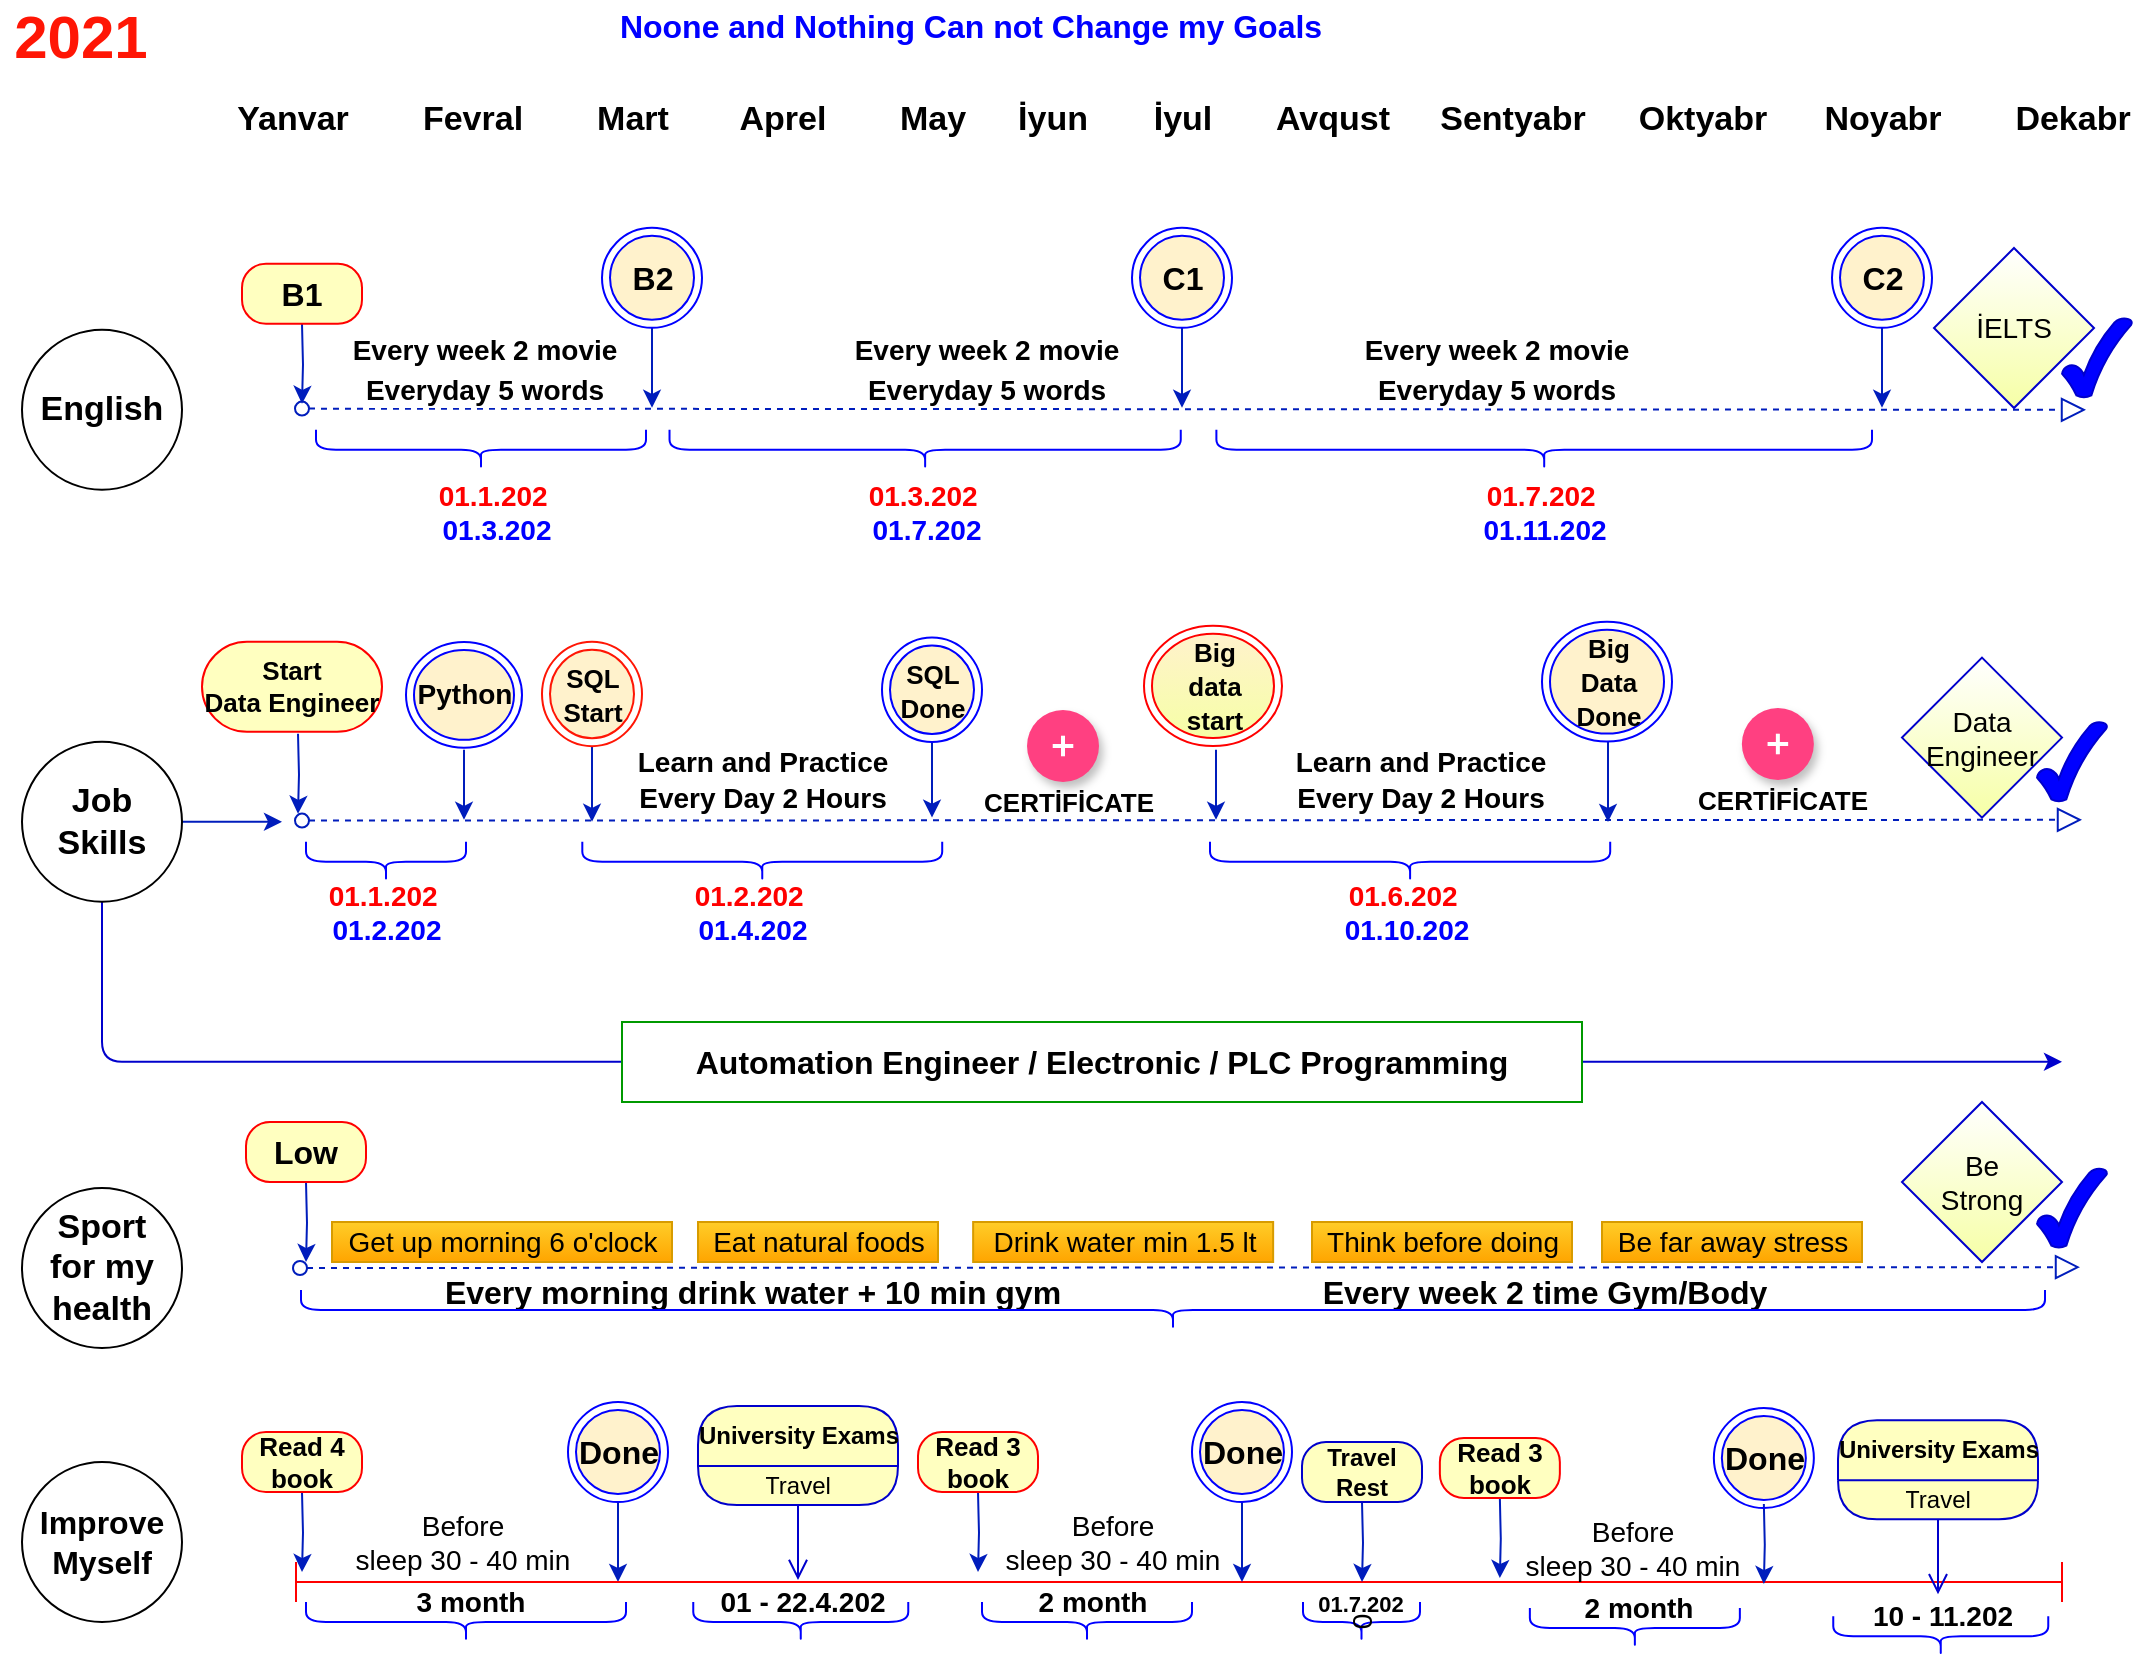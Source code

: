 <mxfile version="14.1.1" type="github" pages="8">
  <diagram id="MRGuz7a_V_mHkZW8NRdx" name="Page-7">
    <mxGraphModel dx="1185" dy="662" grid="1" gridSize="10" guides="1" tooltips="1" connect="1" arrows="1" fold="1" page="1" pageScale="1" pageWidth="1100" pageHeight="850" math="0" shadow="0">
      <root>
        <mxCell id="TGdOWMJafGkxJl8DrA9t-0" />
        <mxCell id="TGdOWMJafGkxJl8DrA9t-1" parent="TGdOWMJafGkxJl8DrA9t-0" />
        <mxCell id="TGdOWMJafGkxJl8DrA9t-3" value="&lt;font style=&quot;font-size: 30px&quot; color=&quot;#ff1605&quot;&gt;&lt;b&gt;2021&lt;/b&gt;&lt;/font&gt;" style="text;html=1;align=center;verticalAlign=middle;resizable=0;points=[];autosize=1;" vertex="1" parent="TGdOWMJafGkxJl8DrA9t-1">
          <mxGeometry x="9" y="12" width="80" height="30" as="geometry" />
        </mxCell>
        <mxCell id="TGdOWMJafGkxJl8DrA9t-4" value="&lt;font style=&quot;font-size: 17px&quot;&gt;&lt;b&gt;Yanvar&lt;/b&gt;&lt;/font&gt;" style="text;html=1;align=center;verticalAlign=middle;resizable=0;points=[];autosize=1;" vertex="1" parent="TGdOWMJafGkxJl8DrA9t-1">
          <mxGeometry x="120" y="59" width="70" height="20" as="geometry" />
        </mxCell>
        <mxCell id="TGdOWMJafGkxJl8DrA9t-5" value="&lt;font style=&quot;font-size: 17px&quot;&gt;&lt;b&gt;Fevral&lt;/b&gt;&lt;/font&gt;" style="text;html=1;align=center;verticalAlign=middle;resizable=0;points=[];autosize=1;" vertex="1" parent="TGdOWMJafGkxJl8DrA9t-1">
          <mxGeometry x="210" y="59" width="70" height="20" as="geometry" />
        </mxCell>
        <mxCell id="TGdOWMJafGkxJl8DrA9t-6" value="&lt;font style=&quot;font-size: 17px&quot;&gt;&lt;b&gt;Aprel&lt;/b&gt;&lt;/font&gt;" style="text;html=1;align=center;verticalAlign=middle;resizable=0;points=[];autosize=1;" vertex="1" parent="TGdOWMJafGkxJl8DrA9t-1">
          <mxGeometry x="370" y="59" width="60" height="20" as="geometry" />
        </mxCell>
        <mxCell id="TGdOWMJafGkxJl8DrA9t-7" value="&lt;span style=&quot;font-size: 17px&quot;&gt;&lt;b&gt;Mart&lt;/b&gt;&lt;/span&gt;" style="text;html=1;align=center;verticalAlign=middle;resizable=0;points=[];autosize=1;" vertex="1" parent="TGdOWMJafGkxJl8DrA9t-1">
          <mxGeometry x="300" y="59" width="50" height="20" as="geometry" />
        </mxCell>
        <mxCell id="TGdOWMJafGkxJl8DrA9t-8" value="&lt;font style=&quot;font-size: 17px&quot;&gt;&lt;b&gt;May&lt;/b&gt;&lt;/font&gt;" style="text;html=1;align=center;verticalAlign=middle;resizable=0;points=[];autosize=1;" vertex="1" parent="TGdOWMJafGkxJl8DrA9t-1">
          <mxGeometry x="450" y="59" width="50" height="20" as="geometry" />
        </mxCell>
        <mxCell id="TGdOWMJafGkxJl8DrA9t-9" value="&lt;span style=&quot;font-size: 17px&quot;&gt;&lt;b&gt;İyun&lt;/b&gt;&lt;/span&gt;" style="text;html=1;align=center;verticalAlign=middle;resizable=0;points=[];autosize=1;" vertex="1" parent="TGdOWMJafGkxJl8DrA9t-1">
          <mxGeometry x="510" y="59" width="50" height="20" as="geometry" />
        </mxCell>
        <mxCell id="TGdOWMJafGkxJl8DrA9t-10" value="&lt;font style=&quot;font-size: 17px&quot;&gt;&lt;b&gt;İyul&lt;/b&gt;&lt;/font&gt;" style="text;html=1;align=center;verticalAlign=middle;resizable=0;points=[];autosize=1;" vertex="1" parent="TGdOWMJafGkxJl8DrA9t-1">
          <mxGeometry x="580" y="59" width="40" height="20" as="geometry" />
        </mxCell>
        <mxCell id="TGdOWMJafGkxJl8DrA9t-11" value="&lt;font style=&quot;font-size: 17px&quot;&gt;&lt;b&gt;Avqust&lt;/b&gt;&lt;/font&gt;" style="text;html=1;align=center;verticalAlign=middle;resizable=0;points=[];autosize=1;" vertex="1" parent="TGdOWMJafGkxJl8DrA9t-1">
          <mxGeometry x="640" y="59" width="70" height="20" as="geometry" />
        </mxCell>
        <mxCell id="TGdOWMJafGkxJl8DrA9t-12" value="&lt;font style=&quot;font-size: 17px&quot;&gt;&lt;b&gt;Sentyabr&lt;/b&gt;&lt;/font&gt;" style="text;html=1;align=center;verticalAlign=middle;resizable=0;points=[];autosize=1;" vertex="1" parent="TGdOWMJafGkxJl8DrA9t-1">
          <mxGeometry x="720" y="59" width="90" height="20" as="geometry" />
        </mxCell>
        <mxCell id="TGdOWMJafGkxJl8DrA9t-13" value="&lt;font style=&quot;font-size: 17px&quot;&gt;&lt;b&gt;Oktyabr&lt;/b&gt;&lt;/font&gt;" style="text;html=1;align=center;verticalAlign=middle;resizable=0;points=[];autosize=1;" vertex="1" parent="TGdOWMJafGkxJl8DrA9t-1">
          <mxGeometry x="820" y="59" width="80" height="20" as="geometry" />
        </mxCell>
        <mxCell id="TGdOWMJafGkxJl8DrA9t-14" value="&lt;font style=&quot;font-size: 17px&quot;&gt;&lt;b&gt;Noyabr&lt;/b&gt;&lt;/font&gt;" style="text;html=1;align=center;verticalAlign=middle;resizable=0;points=[];autosize=1;" vertex="1" parent="TGdOWMJafGkxJl8DrA9t-1">
          <mxGeometry x="915" y="59" width="70" height="20" as="geometry" />
        </mxCell>
        <mxCell id="TGdOWMJafGkxJl8DrA9t-15" value="&lt;font style=&quot;font-size: 17px&quot;&gt;&lt;b&gt;Dekabr&lt;/b&gt;&lt;/font&gt;" style="text;html=1;align=center;verticalAlign=middle;resizable=0;points=[];autosize=1;" vertex="1" parent="TGdOWMJafGkxJl8DrA9t-1">
          <mxGeometry x="1010" y="59" width="70" height="20" as="geometry" />
        </mxCell>
        <mxCell id="TGdOWMJafGkxJl8DrA9t-16" value="&lt;font style=&quot;font-size: 17px&quot;&gt;&lt;b&gt;English&lt;/b&gt;&lt;/font&gt;" style="ellipse;whiteSpace=wrap;html=1;" vertex="1" parent="TGdOWMJafGkxJl8DrA9t-1">
          <mxGeometry x="20" y="173.9" width="80" height="80" as="geometry" />
        </mxCell>
        <mxCell id="TGdOWMJafGkxJl8DrA9t-19" value="&lt;font style=&quot;font-size: 17px&quot;&gt;&lt;b&gt;Sport&lt;br&gt;for my health&lt;br&gt;&lt;/b&gt;&lt;/font&gt;" style="ellipse;whiteSpace=wrap;html=1;" vertex="1" parent="TGdOWMJafGkxJl8DrA9t-1">
          <mxGeometry x="20" y="603" width="80" height="80" as="geometry" />
        </mxCell>
        <mxCell id="TGdOWMJafGkxJl8DrA9t-23" value="" style="startArrow=oval;startFill=0;startSize=7;endArrow=block;endFill=0;endSize=10;dashed=1;html=1;fontStyle=1;labelBorderColor=#00FFFF;fontSize=14;rounded=1;targetPerimeterSpacing=8;fillColor=#0050ef;strokeColor=#001DBC;jumpSize=12;" edge="1" parent="TGdOWMJafGkxJl8DrA9t-1">
          <mxGeometry width="100" relative="1" as="geometry">
            <mxPoint x="160" y="213.31" as="sourcePoint" />
            <mxPoint x="1052.0" y="213.9" as="targetPoint" />
          </mxGeometry>
        </mxCell>
        <mxCell id="TGdOWMJafGkxJl8DrA9t-52" value="&lt;b&gt;Everyday 5 words&lt;/b&gt;" style="edgeLabel;html=1;align=center;verticalAlign=middle;resizable=0;points=[];fontSize=14;" vertex="1" connectable="0" parent="TGdOWMJafGkxJl8DrA9t-23">
          <mxGeometry x="-0.868" y="2" relative="1" as="geometry">
            <mxPoint x="32.18" y="-7.45" as="offset" />
          </mxGeometry>
        </mxCell>
        <mxCell id="TGdOWMJafGkxJl8DrA9t-53" value="&lt;b&gt;Every week 2 movie&lt;/b&gt;" style="edgeLabel;html=1;align=center;verticalAlign=middle;resizable=0;points=[];fontSize=14;" vertex="1" connectable="0" parent="TGdOWMJafGkxJl8DrA9t-23">
          <mxGeometry x="-0.549" y="-2" relative="1" as="geometry">
            <mxPoint x="-110.18" y="-31.54" as="offset" />
          </mxGeometry>
        </mxCell>
        <mxCell id="TGdOWMJafGkxJl8DrA9t-24" value="" style="verticalLabelPosition=bottom;verticalAlign=top;html=1;shape=mxgraph.basic.tick;strokeColor=#0000CC;fillColor=#0000FF;" vertex="1" parent="TGdOWMJafGkxJl8DrA9t-1">
          <mxGeometry x="1040" y="167.9" width="35" height="40" as="geometry" />
        </mxCell>
        <mxCell id="TGdOWMJafGkxJl8DrA9t-25" value="" style="startArrow=oval;startFill=0;startSize=7;endArrow=block;endFill=0;endSize=10;dashed=1;html=1;fontStyle=1;labelBorderColor=#00FFFF;fontSize=14;rounded=1;targetPerimeterSpacing=8;fillColor=#0050ef;strokeColor=#001DBC;jumpSize=12;" edge="1" parent="TGdOWMJafGkxJl8DrA9t-1">
          <mxGeometry width="100" relative="1" as="geometry">
            <mxPoint x="160" y="419.31" as="sourcePoint" />
            <mxPoint x="1050.0" y="418.9" as="targetPoint" />
          </mxGeometry>
        </mxCell>
        <mxCell id="TGdOWMJafGkxJl8DrA9t-26" value="" style="verticalLabelPosition=bottom;verticalAlign=top;html=1;shape=mxgraph.basic.tick;strokeColor=#0000CC;fillColor=#0000FF;" vertex="1" parent="TGdOWMJafGkxJl8DrA9t-1">
          <mxGeometry x="1027.5" y="369.81" width="35" height="40" as="geometry" />
        </mxCell>
        <mxCell id="TGdOWMJafGkxJl8DrA9t-79" style="edgeStyle=orthogonalEdgeStyle;rounded=1;jumpSize=12;orthogonalLoop=1;jettySize=auto;html=1;targetPerimeterSpacing=8;fontSize=14;strokeColor=#0000CC;" edge="1" parent="TGdOWMJafGkxJl8DrA9t-1" source="TGdOWMJafGkxJl8DrA9t-27">
          <mxGeometry relative="1" as="geometry">
            <mxPoint x="1040" y="539.9" as="targetPoint" />
            <Array as="points">
              <mxPoint x="60" y="539.9" />
            </Array>
          </mxGeometry>
        </mxCell>
        <mxCell id="TGdOWMJafGkxJl8DrA9t-80" style="edgeStyle=orthogonalEdgeStyle;rounded=1;jumpSize=12;orthogonalLoop=1;jettySize=auto;html=1;targetPerimeterSpacing=8;strokeColor=#001DBC;fontSize=14;" edge="1" parent="TGdOWMJafGkxJl8DrA9t-1" source="TGdOWMJafGkxJl8DrA9t-27">
          <mxGeometry relative="1" as="geometry">
            <mxPoint x="150" y="419.9" as="targetPoint" />
          </mxGeometry>
        </mxCell>
        <mxCell id="TGdOWMJafGkxJl8DrA9t-27" value="&lt;font style=&quot;font-size: 17px&quot;&gt;&lt;b&gt;Job&lt;br&gt;Skills&lt;/b&gt;&lt;/font&gt;" style="ellipse;whiteSpace=wrap;html=1;" vertex="1" parent="TGdOWMJafGkxJl8DrA9t-1">
          <mxGeometry x="20" y="379.9" width="80" height="80" as="geometry" />
        </mxCell>
        <mxCell id="TGdOWMJafGkxJl8DrA9t-43" style="edgeStyle=orthogonalEdgeStyle;rounded=1;jumpSize=12;orthogonalLoop=1;jettySize=auto;html=1;targetPerimeterSpacing=8;strokeColor=#001DBC;fontSize=14;" edge="1" parent="TGdOWMJafGkxJl8DrA9t-1">
          <mxGeometry relative="1" as="geometry">
            <mxPoint x="160" y="210.9" as="targetPoint" />
            <mxPoint x="160" y="170.9" as="sourcePoint" />
          </mxGeometry>
        </mxCell>
        <mxCell id="TGdOWMJafGkxJl8DrA9t-41" value="&lt;font style=&quot;font-size: 16px&quot;&gt;&lt;b&gt;B1&lt;/b&gt;&lt;/font&gt;" style="rounded=1;whiteSpace=wrap;html=1;arcSize=40;fontColor=#000000;fillColor=#ffffc0;strokeColor=#ff0000;" vertex="1" parent="TGdOWMJafGkxJl8DrA9t-1">
          <mxGeometry x="130" y="140.9" width="60" height="30" as="geometry" />
        </mxCell>
        <mxCell id="TGdOWMJafGkxJl8DrA9t-45" style="edgeStyle=orthogonalEdgeStyle;rounded=1;jumpSize=12;orthogonalLoop=1;jettySize=auto;html=1;targetPerimeterSpacing=8;strokeColor=#001DBC;fontSize=14;" edge="1" parent="TGdOWMJafGkxJl8DrA9t-1" source="TGdOWMJafGkxJl8DrA9t-44">
          <mxGeometry relative="1" as="geometry">
            <mxPoint x="335" y="212.9" as="targetPoint" />
          </mxGeometry>
        </mxCell>
        <mxCell id="TGdOWMJafGkxJl8DrA9t-44" value="&lt;b&gt;&lt;font style=&quot;font-size: 16px&quot;&gt;B2&lt;/font&gt;&lt;/b&gt;" style="ellipse;html=1;shape=endState;fontSize=14;fillColor=#fff2cc;strokeColor=#0000FF;" vertex="1" parent="TGdOWMJafGkxJl8DrA9t-1">
          <mxGeometry x="310" y="122.9" width="50" height="50" as="geometry" />
        </mxCell>
        <mxCell id="TGdOWMJafGkxJl8DrA9t-46" style="edgeStyle=orthogonalEdgeStyle;rounded=1;jumpSize=12;orthogonalLoop=1;jettySize=auto;html=1;targetPerimeterSpacing=8;strokeColor=#001DBC;fontSize=14;" edge="1" parent="TGdOWMJafGkxJl8DrA9t-1" source="TGdOWMJafGkxJl8DrA9t-47">
          <mxGeometry relative="1" as="geometry">
            <mxPoint x="600" y="212.9" as="targetPoint" />
          </mxGeometry>
        </mxCell>
        <mxCell id="TGdOWMJafGkxJl8DrA9t-47" value="&lt;span style=&quot;font-size: 16px&quot;&gt;&lt;b&gt;C1&lt;/b&gt;&lt;/span&gt;" style="ellipse;html=1;shape=endState;fontSize=14;fillColor=#fff2cc;strokeColor=#0000FF;" vertex="1" parent="TGdOWMJafGkxJl8DrA9t-1">
          <mxGeometry x="575" y="122.9" width="50" height="50" as="geometry" />
        </mxCell>
        <mxCell id="TGdOWMJafGkxJl8DrA9t-48" style="edgeStyle=orthogonalEdgeStyle;rounded=1;jumpSize=12;orthogonalLoop=1;jettySize=auto;html=1;targetPerimeterSpacing=8;strokeColor=#001DBC;fontSize=14;" edge="1" parent="TGdOWMJafGkxJl8DrA9t-1" source="TGdOWMJafGkxJl8DrA9t-49">
          <mxGeometry relative="1" as="geometry">
            <mxPoint x="950" y="212.9" as="targetPoint" />
          </mxGeometry>
        </mxCell>
        <mxCell id="TGdOWMJafGkxJl8DrA9t-49" value="&lt;b&gt;&lt;font style=&quot;font-size: 16px&quot;&gt;C2&lt;/font&gt;&lt;/b&gt;" style="ellipse;html=1;shape=endState;fontSize=14;fillColor=#fff2cc;strokeColor=#0000FF;" vertex="1" parent="TGdOWMJafGkxJl8DrA9t-1">
          <mxGeometry x="925" y="122.9" width="50" height="50" as="geometry" />
        </mxCell>
        <mxCell id="TGdOWMJafGkxJl8DrA9t-54" value="&lt;b&gt;Everyday 5 words&lt;/b&gt;" style="edgeLabel;html=1;align=center;verticalAlign=middle;resizable=0;points=[];fontSize=14;" vertex="1" connectable="0" parent="TGdOWMJafGkxJl8DrA9t-1">
          <mxGeometry x="502.005" y="203.899" as="geometry" />
        </mxCell>
        <mxCell id="TGdOWMJafGkxJl8DrA9t-55" value="&lt;b&gt;Every week 2 movie&lt;/b&gt;" style="edgeLabel;html=1;align=center;verticalAlign=middle;resizable=0;points=[];fontSize=14;" vertex="1" connectable="0" parent="TGdOWMJafGkxJl8DrA9t-1">
          <mxGeometry x="501.995" y="183.903" as="geometry" />
        </mxCell>
        <mxCell id="TGdOWMJafGkxJl8DrA9t-56" value="&lt;b&gt;Everyday 5 words&lt;/b&gt;" style="edgeLabel;html=1;align=center;verticalAlign=middle;resizable=0;points=[];fontSize=14;" vertex="1" connectable="0" parent="TGdOWMJafGkxJl8DrA9t-1">
          <mxGeometry x="757.005" y="203.899" as="geometry" />
        </mxCell>
        <mxCell id="TGdOWMJafGkxJl8DrA9t-57" value="&lt;b&gt;Every week 2 movie&lt;/b&gt;" style="edgeLabel;html=1;align=center;verticalAlign=middle;resizable=0;points=[];fontSize=14;" vertex="1" connectable="0" parent="TGdOWMJafGkxJl8DrA9t-1">
          <mxGeometry x="756.995" y="183.903" as="geometry" />
        </mxCell>
        <mxCell id="TGdOWMJafGkxJl8DrA9t-58" style="edgeStyle=orthogonalEdgeStyle;rounded=1;jumpSize=12;orthogonalLoop=1;jettySize=auto;html=1;targetPerimeterSpacing=8;strokeColor=#001DBC;fontSize=14;" edge="1" parent="TGdOWMJafGkxJl8DrA9t-1">
          <mxGeometry relative="1" as="geometry">
            <mxPoint x="241" y="418.9" as="targetPoint" />
            <mxPoint x="241" y="383.9" as="sourcePoint" />
          </mxGeometry>
        </mxCell>
        <mxCell id="TGdOWMJafGkxJl8DrA9t-59" value="&lt;b&gt;&lt;font style=&quot;font-size: 14px&quot;&gt;Python&lt;/font&gt;&lt;/b&gt;" style="ellipse;html=1;shape=endState;fontSize=14;fillColor=#fff2cc;strokeColor=#0000FF;" vertex="1" parent="TGdOWMJafGkxJl8DrA9t-1">
          <mxGeometry x="212" y="330" width="58" height="52.9" as="geometry" />
        </mxCell>
        <mxCell id="TGdOWMJafGkxJl8DrA9t-60" value="&lt;b style=&quot;font-size: 16px&quot;&gt;&lt;span&gt;Improve&lt;br&gt;&lt;/span&gt;&lt;font style=&quot;font-size: 16px&quot;&gt;Myself&lt;/font&gt;&lt;/b&gt;" style="ellipse;whiteSpace=wrap;html=1;" vertex="1" parent="TGdOWMJafGkxJl8DrA9t-1">
          <mxGeometry x="20" y="740" width="80" height="80" as="geometry" />
        </mxCell>
        <mxCell id="TGdOWMJafGkxJl8DrA9t-61" style="edgeStyle=orthogonalEdgeStyle;rounded=1;jumpSize=12;orthogonalLoop=1;jettySize=auto;html=1;targetPerimeterSpacing=8;strokeColor=#001DBC;fontSize=14;" edge="1" parent="TGdOWMJafGkxJl8DrA9t-1" source="TGdOWMJafGkxJl8DrA9t-62">
          <mxGeometry relative="1" as="geometry">
            <mxPoint x="475" y="417.81" as="targetPoint" />
          </mxGeometry>
        </mxCell>
        <mxCell id="TGdOWMJafGkxJl8DrA9t-62" value="&lt;b&gt;&lt;font style=&quot;font-size: 13px&quot;&gt;SQL&lt;br&gt;Done&lt;br&gt;&lt;/font&gt;&lt;/b&gt;" style="ellipse;html=1;shape=endState;fontSize=14;fillColor=#fff2cc;strokeColor=#0000FF;" vertex="1" parent="TGdOWMJafGkxJl8DrA9t-1">
          <mxGeometry x="450" y="327.81" width="50" height="52.19" as="geometry" />
        </mxCell>
        <mxCell id="TGdOWMJafGkxJl8DrA9t-63" style="edgeStyle=orthogonalEdgeStyle;rounded=1;jumpSize=12;orthogonalLoop=1;jettySize=auto;html=1;targetPerimeterSpacing=8;strokeColor=#001DBC;fontSize=14;" edge="1" parent="TGdOWMJafGkxJl8DrA9t-1">
          <mxGeometry relative="1" as="geometry">
            <mxPoint x="158" y="415.9" as="targetPoint" />
            <mxPoint x="158" y="375.9" as="sourcePoint" />
          </mxGeometry>
        </mxCell>
        <mxCell id="TGdOWMJafGkxJl8DrA9t-64" value="&lt;font style=&quot;font-size: 13px&quot;&gt;&lt;b&gt;Start&lt;br&gt;Data Engineer&lt;br&gt;&lt;/b&gt;&lt;/font&gt;" style="rounded=1;whiteSpace=wrap;html=1;arcSize=50;fontColor=#000000;fillColor=#ffffc0;strokeColor=#ff0000;" vertex="1" parent="TGdOWMJafGkxJl8DrA9t-1">
          <mxGeometry x="110" y="329.9" width="90" height="45" as="geometry" />
        </mxCell>
        <mxCell id="TGdOWMJafGkxJl8DrA9t-65" value="" style="shape=curlyBracket;whiteSpace=wrap;html=1;rounded=1;strokeColor=#0000FF;fillColor=#0000FF;fontSize=14;rotation=-90;size=0.5;" vertex="1" parent="TGdOWMJafGkxJl8DrA9t-1">
          <mxGeometry x="192" y="399.9" width="20" height="80" as="geometry" />
        </mxCell>
        <mxCell id="TGdOWMJafGkxJl8DrA9t-66" value="&lt;b&gt;&lt;font color=&quot;#ff0000&quot;&gt;01.1.202&amp;nbsp;&lt;/font&gt;&lt;br&gt;&lt;font color=&quot;#0000ff&quot;&gt;01.2.202&lt;/font&gt;&lt;/b&gt;" style="text;html=1;align=center;verticalAlign=middle;resizable=0;points=[];autosize=1;fontSize=14;" vertex="1" parent="TGdOWMJafGkxJl8DrA9t-1">
          <mxGeometry x="157" y="444.9" width="90" height="40" as="geometry" />
        </mxCell>
        <mxCell id="TGdOWMJafGkxJl8DrA9t-69" style="edgeStyle=orthogonalEdgeStyle;rounded=1;jumpSize=12;orthogonalLoop=1;jettySize=auto;html=1;targetPerimeterSpacing=8;strokeColor=#001DBC;fontSize=14;" edge="1" parent="TGdOWMJafGkxJl8DrA9t-1">
          <mxGeometry relative="1" as="geometry">
            <mxPoint x="617" y="418.9" as="targetPoint" />
            <mxPoint x="617" y="383.9" as="sourcePoint" />
          </mxGeometry>
        </mxCell>
        <mxCell id="TGdOWMJafGkxJl8DrA9t-70" value="&lt;b style=&quot;font-size: 13px&quot;&gt;&lt;font style=&quot;font-size: 13px&quot;&gt;Big&lt;br&gt;data&lt;br&gt;start&lt;br&gt;&lt;/font&gt;&lt;/b&gt;" style="ellipse;html=1;shape=endState;fontSize=14;fillColor=#fff2cc;strokeColor=#FF0000;gradientColor=#F6FFA6;" vertex="1" parent="TGdOWMJafGkxJl8DrA9t-1">
          <mxGeometry x="581" y="321.9" width="69" height="60.1" as="geometry" />
        </mxCell>
        <mxCell id="TGdOWMJafGkxJl8DrA9t-76" value="" style="shape=curlyBracket;whiteSpace=wrap;html=1;rounded=1;strokeColor=#0000FF;fillColor=#0000FF;fontSize=14;rotation=-90;size=0.5;" vertex="1" parent="TGdOWMJafGkxJl8DrA9t-1">
          <mxGeometry x="380.13" y="349.92" width="20" height="179.95" as="geometry" />
        </mxCell>
        <mxCell id="TGdOWMJafGkxJl8DrA9t-77" value="&lt;b&gt;&lt;font color=&quot;#ff0000&quot;&gt;01.2.202&amp;nbsp;&lt;/font&gt;&lt;br&gt;&lt;font color=&quot;#0000ff&quot;&gt;01.4.202&lt;/font&gt;&lt;/b&gt;" style="text;html=1;align=center;verticalAlign=middle;resizable=0;points=[];autosize=1;fontSize=14;" vertex="1" parent="TGdOWMJafGkxJl8DrA9t-1">
          <mxGeometry x="340" y="444.9" width="90" height="40" as="geometry" />
        </mxCell>
        <mxCell id="TGdOWMJafGkxJl8DrA9t-81" value="" style="shape=curlyBracket;whiteSpace=wrap;html=1;rounded=1;strokeColor=#0000FF;fillColor=#0000FF;fontSize=14;rotation=-90;size=0.5;" vertex="1" parent="TGdOWMJafGkxJl8DrA9t-1">
          <mxGeometry x="239.5" y="151.4" width="20" height="165" as="geometry" />
        </mxCell>
        <mxCell id="TGdOWMJafGkxJl8DrA9t-82" value="&lt;b&gt;&lt;font color=&quot;#ff0000&quot;&gt;01.1.202&amp;nbsp;&lt;/font&gt;&lt;br&gt;&lt;font color=&quot;#0000ff&quot;&gt;01.3.202&lt;/font&gt;&lt;/b&gt;" style="text;html=1;align=center;verticalAlign=middle;resizable=0;points=[];autosize=1;fontSize=14;" vertex="1" parent="TGdOWMJafGkxJl8DrA9t-1">
          <mxGeometry x="212" y="244.9" width="90" height="40" as="geometry" />
        </mxCell>
        <mxCell id="TGdOWMJafGkxJl8DrA9t-83" value="" style="shape=curlyBracket;whiteSpace=wrap;html=1;rounded=1;strokeColor=#0000FF;fillColor=#0000FF;fontSize=14;rotation=-90;size=0.5;" vertex="1" parent="TGdOWMJafGkxJl8DrA9t-1">
          <mxGeometry x="461.57" y="106.1" width="20" height="255.62" as="geometry" />
        </mxCell>
        <mxCell id="TGdOWMJafGkxJl8DrA9t-84" value="&lt;b&gt;&lt;font color=&quot;#ff0000&quot;&gt;01.3.202&amp;nbsp;&lt;/font&gt;&lt;br&gt;&lt;font color=&quot;#0000ff&quot;&gt;01.7.202&lt;/font&gt;&lt;/b&gt;" style="text;html=1;align=center;verticalAlign=middle;resizable=0;points=[];autosize=1;fontSize=14;" vertex="1" parent="TGdOWMJafGkxJl8DrA9t-1">
          <mxGeometry x="426.57" y="244.9" width="90" height="40" as="geometry" />
        </mxCell>
        <mxCell id="TGdOWMJafGkxJl8DrA9t-86" value="" style="shape=curlyBracket;whiteSpace=wrap;html=1;rounded=1;strokeColor=#0000FF;fillColor=#0000FF;fontSize=14;rotation=-90;size=0.5;" vertex="1" parent="TGdOWMJafGkxJl8DrA9t-1">
          <mxGeometry x="771.1" y="70" width="20" height="327.81" as="geometry" />
        </mxCell>
        <mxCell id="TGdOWMJafGkxJl8DrA9t-87" value="&lt;b&gt;&lt;font color=&quot;#ff0000&quot;&gt;01.7.202&amp;nbsp;&lt;/font&gt;&lt;br&gt;&lt;font color=&quot;#0000ff&quot;&gt;01.11.202&lt;/font&gt;&lt;/b&gt;" style="text;html=1;align=center;verticalAlign=middle;resizable=0;points=[];autosize=1;fontSize=14;" vertex="1" parent="TGdOWMJafGkxJl8DrA9t-1">
          <mxGeometry x="736.1" y="244.9" width="90" height="40" as="geometry" />
        </mxCell>
        <mxCell id="TGdOWMJafGkxJl8DrA9t-109" value="&lt;b&gt;&lt;font style=&quot;font-size: 16px&quot;&gt;Automation Engineer / Electronic / PLC Programming&lt;/font&gt;&lt;/b&gt;" style="rounded=0;whiteSpace=wrap;html=1;strokeColor=#009900;fillColor=#FFFFFF;fontSize=14;" vertex="1" parent="TGdOWMJafGkxJl8DrA9t-1">
          <mxGeometry x="320" y="520" width="480" height="40" as="geometry" />
        </mxCell>
        <mxCell id="TGdOWMJafGkxJl8DrA9t-110" value="&lt;b&gt;&lt;font style=&quot;font-size: 16px&quot;&gt;Every morning drink water + 10 min gym&lt;/font&gt;&lt;/b&gt;" style="text;html=1;align=center;verticalAlign=middle;resizable=0;points=[];autosize=1;fontSize=14;" vertex="1" parent="TGdOWMJafGkxJl8DrA9t-1">
          <mxGeometry x="225" y="645" width="320" height="20" as="geometry" />
        </mxCell>
        <mxCell id="TGdOWMJafGkxJl8DrA9t-111" value="&lt;b&gt;&lt;font style=&quot;font-size: 16px&quot;&gt;Every week 2 time Gym/Body&lt;/font&gt;&lt;/b&gt;" style="text;html=1;align=center;verticalAlign=middle;resizable=0;points=[];autosize=1;fontSize=14;" vertex="1" parent="TGdOWMJafGkxJl8DrA9t-1">
          <mxGeometry x="661.1" y="645" width="240" height="20" as="geometry" />
        </mxCell>
        <mxCell id="TGdOWMJafGkxJl8DrA9t-116" value="" style="shape=curlyBracket;whiteSpace=wrap;html=1;rounded=1;strokeColor=#0000FF;fillColor=#0000FF;fontSize=14;rotation=-90;size=0.5;" vertex="1" parent="TGdOWMJafGkxJl8DrA9t-1">
          <mxGeometry x="585.5" y="228" width="20" height="872" as="geometry" />
        </mxCell>
        <mxCell id="TGdOWMJafGkxJl8DrA9t-122" style="edgeStyle=orthogonalEdgeStyle;rounded=1;jumpSize=12;orthogonalLoop=1;jettySize=auto;html=1;targetPerimeterSpacing=8;strokeColor=#001DBC;fontSize=14;" edge="1" parent="TGdOWMJafGkxJl8DrA9t-1">
          <mxGeometry relative="1" as="geometry">
            <mxPoint x="160" y="795.0" as="targetPoint" />
            <mxPoint x="160" y="755.0" as="sourcePoint" />
          </mxGeometry>
        </mxCell>
        <mxCell id="TGdOWMJafGkxJl8DrA9t-123" value="&lt;span style=&quot;font-size: 13px&quot;&gt;&lt;b&gt;Read 4&lt;br&gt;book&lt;br&gt;&lt;/b&gt;&lt;/span&gt;" style="rounded=1;whiteSpace=wrap;html=1;arcSize=40;fontColor=#000000;fillColor=#ffffc0;strokeColor=#ff0000;" vertex="1" parent="TGdOWMJafGkxJl8DrA9t-1">
          <mxGeometry x="130" y="725" width="60" height="30" as="geometry" />
        </mxCell>
        <mxCell id="TGdOWMJafGkxJl8DrA9t-126" style="edgeStyle=orthogonalEdgeStyle;rounded=1;jumpSize=12;orthogonalLoop=1;jettySize=auto;html=1;targetPerimeterSpacing=8;strokeColor=#001DBC;fontSize=14;" edge="1" parent="TGdOWMJafGkxJl8DrA9t-1" source="TGdOWMJafGkxJl8DrA9t-127">
          <mxGeometry relative="1" as="geometry">
            <mxPoint x="318" y="800.0" as="targetPoint" />
          </mxGeometry>
        </mxCell>
        <mxCell id="TGdOWMJafGkxJl8DrA9t-127" value="&lt;span style=&quot;font-size: 16px&quot;&gt;&lt;b&gt;Done&lt;/b&gt;&lt;/span&gt;" style="ellipse;html=1;shape=endState;fontSize=14;fillColor=#fff2cc;strokeColor=#0000FF;" vertex="1" parent="TGdOWMJafGkxJl8DrA9t-1">
          <mxGeometry x="293" y="710" width="50" height="50" as="geometry" />
        </mxCell>
        <mxCell id="TGdOWMJafGkxJl8DrA9t-128" value="" style="shape=curlyBracket;whiteSpace=wrap;html=1;rounded=1;strokeColor=#0000FF;fillColor=#0000FF;fontSize=14;rotation=-90;size=0.5;" vertex="1" parent="TGdOWMJafGkxJl8DrA9t-1">
          <mxGeometry x="232" y="740" width="20" height="160" as="geometry" />
        </mxCell>
        <mxCell id="TGdOWMJafGkxJl8DrA9t-131" value="&lt;b&gt;3 month&lt;/b&gt;" style="text;html=1;align=center;verticalAlign=middle;resizable=0;points=[];autosize=1;fontSize=14;" vertex="1" parent="TGdOWMJafGkxJl8DrA9t-1">
          <mxGeometry x="208.5" y="800" width="70" height="20" as="geometry" />
        </mxCell>
        <mxCell id="TGdOWMJafGkxJl8DrA9t-135" style="edgeStyle=orthogonalEdgeStyle;rounded=1;jumpSize=12;orthogonalLoop=1;jettySize=auto;html=1;targetPerimeterSpacing=8;strokeColor=#001DBC;fontSize=14;" edge="1" parent="TGdOWMJafGkxJl8DrA9t-1" source="TGdOWMJafGkxJl8DrA9t-136">
          <mxGeometry relative="1" as="geometry">
            <mxPoint x="813" y="420" as="targetPoint" />
            <Array as="points">
              <mxPoint x="813" y="420" />
            </Array>
          </mxGeometry>
        </mxCell>
        <mxCell id="TGdOWMJafGkxJl8DrA9t-136" value="&lt;b style=&quot;font-size: 13px&quot;&gt;&lt;font style=&quot;font-size: 13px&quot;&gt;Big &lt;br&gt;Data &lt;br&gt;Done&lt;/font&gt;&lt;/b&gt;" style="ellipse;html=1;shape=endState;fontSize=14;fillColor=#fff2cc;strokeColor=#0000FF;" vertex="1" parent="TGdOWMJafGkxJl8DrA9t-1">
          <mxGeometry x="780" y="319.9" width="65" height="59.9" as="geometry" />
        </mxCell>
        <mxCell id="TGdOWMJafGkxJl8DrA9t-137" value="" style="shape=curlyBracket;whiteSpace=wrap;html=1;rounded=1;strokeColor=#0000FF;fillColor=#0000FF;fontSize=14;rotation=-90;size=0.5;" vertex="1" parent="TGdOWMJafGkxJl8DrA9t-1">
          <mxGeometry x="704.05" y="339.85" width="20" height="200.1" as="geometry" />
        </mxCell>
        <mxCell id="TGdOWMJafGkxJl8DrA9t-138" value="&lt;b&gt;&lt;font color=&quot;#ff0000&quot;&gt;01.6.202&amp;nbsp;&lt;/font&gt;&lt;br&gt;&lt;font color=&quot;#0000ff&quot;&gt;01.10.202&lt;/font&gt;&lt;/b&gt;" style="text;html=1;align=center;verticalAlign=middle;resizable=0;points=[];autosize=1;fontSize=14;" vertex="1" parent="TGdOWMJafGkxJl8DrA9t-1">
          <mxGeometry x="667" y="444.9" width="90" height="40" as="geometry" />
        </mxCell>
        <mxCell id="TGdOWMJafGkxJl8DrA9t-139" value="&lt;b&gt;Learn and Practice&lt;/b&gt;" style="text;html=1;align=center;verticalAlign=middle;resizable=0;points=[];autosize=1;fontSize=14;" vertex="1" parent="TGdOWMJafGkxJl8DrA9t-1">
          <mxGeometry x="649" y="379.81" width="140" height="20" as="geometry" />
        </mxCell>
        <mxCell id="TGdOWMJafGkxJl8DrA9t-141" value="&lt;b&gt;Every Day 2 Hours&lt;/b&gt;" style="text;html=1;align=center;verticalAlign=middle;resizable=0;points=[];autosize=1;fontSize=14;" vertex="1" parent="TGdOWMJafGkxJl8DrA9t-1">
          <mxGeometry x="649" y="397.81" width="140" height="20" as="geometry" />
        </mxCell>
        <mxCell id="TGdOWMJafGkxJl8DrA9t-143" value="Before&lt;br&gt;sleep 30 - 40 min" style="text;html=1;align=center;verticalAlign=middle;resizable=0;points=[];autosize=1;fontSize=14;" vertex="1" parent="TGdOWMJafGkxJl8DrA9t-1">
          <mxGeometry x="180" y="760" width="120" height="40" as="geometry" />
        </mxCell>
        <mxCell id="TGdOWMJafGkxJl8DrA9t-144" value="" style="shape=crossbar;whiteSpace=wrap;html=1;rounded=1;strokeColor=#FF0000;fillColor=#FFFFFF;gradientColor=#F6FFA6;fontSize=14;" vertex="1" parent="TGdOWMJafGkxJl8DrA9t-1">
          <mxGeometry x="157" y="790" width="883" height="20" as="geometry" />
        </mxCell>
        <mxCell id="TGdOWMJafGkxJl8DrA9t-149" style="edgeStyle=orthogonalEdgeStyle;rounded=1;jumpSize=12;orthogonalLoop=1;jettySize=auto;html=1;targetPerimeterSpacing=8;strokeColor=#001DBC;fontSize=14;" edge="1" parent="TGdOWMJafGkxJl8DrA9t-1" source="TGdOWMJafGkxJl8DrA9t-150">
          <mxGeometry relative="1" as="geometry">
            <mxPoint x="305" y="419.9" as="targetPoint" />
          </mxGeometry>
        </mxCell>
        <mxCell id="TGdOWMJafGkxJl8DrA9t-150" value="&lt;b&gt;&lt;font style=&quot;font-size: 13px&quot;&gt;SQL&lt;br&gt;Start&lt;br&gt;&lt;/font&gt;&lt;/b&gt;" style="ellipse;html=1;shape=endState;fontSize=14;fillColor=#fff2cc;strokeColor=#FF1605;" vertex="1" parent="TGdOWMJafGkxJl8DrA9t-1">
          <mxGeometry x="280" y="329.9" width="50" height="52.19" as="geometry" />
        </mxCell>
        <mxCell id="TGdOWMJafGkxJl8DrA9t-151" value="&lt;b&gt;Learn and Practice&lt;/b&gt;" style="text;html=1;align=center;verticalAlign=middle;resizable=0;points=[];autosize=1;fontSize=14;" vertex="1" parent="TGdOWMJafGkxJl8DrA9t-1">
          <mxGeometry x="320" y="380" width="140" height="20" as="geometry" />
        </mxCell>
        <mxCell id="TGdOWMJafGkxJl8DrA9t-152" value="&lt;b&gt;Every Day 2 Hours&lt;/b&gt;" style="text;html=1;align=center;verticalAlign=middle;resizable=0;points=[];autosize=1;fontSize=14;" vertex="1" parent="TGdOWMJafGkxJl8DrA9t-1">
          <mxGeometry x="320" y="398" width="140" height="20" as="geometry" />
        </mxCell>
        <mxCell id="TGdOWMJafGkxJl8DrA9t-167" value="University Exams" style="swimlane;html=1;fontStyle=1;align=center;verticalAlign=middle;childLayout=stackLayout;horizontal=1;startSize=30;horizontalStack=0;resizeParent=0;resizeLast=1;container=0;fontColor=#000000;collapsible=0;rounded=1;arcSize=47;fillColor=#ffffc0;swimlaneFillColor=#ffffc0;dropTarget=0;strokeColor=#0000CC;" vertex="1" parent="TGdOWMJafGkxJl8DrA9t-1">
          <mxGeometry x="358" y="712" width="100" height="49.5" as="geometry" />
        </mxCell>
        <mxCell id="TGdOWMJafGkxJl8DrA9t-168" value="Travel" style="text;html=1;strokeColor=none;fillColor=none;align=center;verticalAlign=middle;spacingLeft=4;spacingRight=4;whiteSpace=wrap;overflow=hidden;rotatable=0;fontColor=#000000;" vertex="1" parent="TGdOWMJafGkxJl8DrA9t-167">
          <mxGeometry y="30" width="100" height="19.5" as="geometry" />
        </mxCell>
        <mxCell id="TGdOWMJafGkxJl8DrA9t-169" value="" style="edgeStyle=orthogonalEdgeStyle;html=1;verticalAlign=bottom;endArrow=open;endSize=8;fontSize=14;strokeColor=#0000CC;" edge="1" parent="TGdOWMJafGkxJl8DrA9t-1">
          <mxGeometry relative="1" as="geometry">
            <mxPoint x="408" y="799" as="targetPoint" />
            <mxPoint x="408" y="761.5" as="sourcePoint" />
            <Array as="points" />
          </mxGeometry>
        </mxCell>
        <mxCell id="TGdOWMJafGkxJl8DrA9t-170" value="" style="shape=curlyBracket;whiteSpace=wrap;html=1;rounded=1;strokeColor=#0000FF;fillColor=#0000FF;fontSize=14;rotation=-90;size=0.5;" vertex="1" parent="TGdOWMJafGkxJl8DrA9t-1">
          <mxGeometry x="399.38" y="766.25" width="20" height="107.5" as="geometry" />
        </mxCell>
        <mxCell id="TGdOWMJafGkxJl8DrA9t-171" value="&lt;b&gt;01 - 22.4.202&lt;/b&gt;" style="text;html=1;align=center;verticalAlign=middle;resizable=0;points=[];autosize=1;fontSize=14;" vertex="1" parent="TGdOWMJafGkxJl8DrA9t-1">
          <mxGeometry x="355" y="800" width="110" height="20" as="geometry" />
        </mxCell>
        <mxCell id="TGdOWMJafGkxJl8DrA9t-172" style="edgeStyle=orthogonalEdgeStyle;rounded=1;jumpSize=12;orthogonalLoop=1;jettySize=auto;html=1;targetPerimeterSpacing=8;strokeColor=#001DBC;fontSize=14;" edge="1" parent="TGdOWMJafGkxJl8DrA9t-1">
          <mxGeometry relative="1" as="geometry">
            <mxPoint x="498" y="795" as="targetPoint" />
            <mxPoint x="498" y="755" as="sourcePoint" />
          </mxGeometry>
        </mxCell>
        <mxCell id="TGdOWMJafGkxJl8DrA9t-173" value="&lt;span style=&quot;font-size: 13px&quot;&gt;&lt;b&gt;Read 3&lt;br&gt;book&lt;br&gt;&lt;/b&gt;&lt;/span&gt;" style="rounded=1;whiteSpace=wrap;html=1;arcSize=40;fontColor=#000000;fillColor=#ffffc0;strokeColor=#ff0000;" vertex="1" parent="TGdOWMJafGkxJl8DrA9t-1">
          <mxGeometry x="468" y="725" width="60" height="30" as="geometry" />
        </mxCell>
        <mxCell id="TGdOWMJafGkxJl8DrA9t-174" style="edgeStyle=orthogonalEdgeStyle;rounded=1;jumpSize=12;orthogonalLoop=1;jettySize=auto;html=1;targetPerimeterSpacing=8;strokeColor=#001DBC;fontSize=14;" edge="1" parent="TGdOWMJafGkxJl8DrA9t-1" source="TGdOWMJafGkxJl8DrA9t-175">
          <mxGeometry relative="1" as="geometry">
            <mxPoint x="630" y="800.0" as="targetPoint" />
          </mxGeometry>
        </mxCell>
        <mxCell id="TGdOWMJafGkxJl8DrA9t-175" value="&lt;span style=&quot;font-size: 16px&quot;&gt;&lt;b&gt;Done&lt;/b&gt;&lt;/span&gt;" style="ellipse;html=1;shape=endState;fontSize=14;fillColor=#fff2cc;strokeColor=#0000FF;" vertex="1" parent="TGdOWMJafGkxJl8DrA9t-1">
          <mxGeometry x="605" y="710" width="50" height="50" as="geometry" />
        </mxCell>
        <mxCell id="TGdOWMJafGkxJl8DrA9t-176" value="" style="shape=curlyBracket;whiteSpace=wrap;html=1;rounded=1;strokeColor=#0000FF;fillColor=#0000FF;fontSize=14;rotation=-90;size=0.5;" vertex="1" parent="TGdOWMJafGkxJl8DrA9t-1">
          <mxGeometry x="542.5" y="767.5" width="20" height="105" as="geometry" />
        </mxCell>
        <mxCell id="TGdOWMJafGkxJl8DrA9t-177" value="&lt;b&gt;2 month&lt;/b&gt;" style="text;html=1;align=center;verticalAlign=middle;resizable=0;points=[];autosize=1;fontSize=14;" vertex="1" parent="TGdOWMJafGkxJl8DrA9t-1">
          <mxGeometry x="519.5" y="800" width="70" height="20" as="geometry" />
        </mxCell>
        <mxCell id="TGdOWMJafGkxJl8DrA9t-178" value="Before&lt;br&gt;sleep 30 - 40 min" style="text;html=1;align=center;verticalAlign=middle;resizable=0;points=[];autosize=1;fontSize=14;" vertex="1" parent="TGdOWMJafGkxJl8DrA9t-1">
          <mxGeometry x="504.5" y="760" width="120" height="40" as="geometry" />
        </mxCell>
        <mxCell id="TGdOWMJafGkxJl8DrA9t-181" style="edgeStyle=orthogonalEdgeStyle;rounded=1;jumpSize=12;orthogonalLoop=1;jettySize=auto;html=1;targetPerimeterSpacing=8;strokeColor=#001DBC;fontSize=14;" edge="1" parent="TGdOWMJafGkxJl8DrA9t-1">
          <mxGeometry relative="1" as="geometry">
            <mxPoint x="690" y="800" as="targetPoint" />
            <mxPoint x="690" y="760" as="sourcePoint" />
          </mxGeometry>
        </mxCell>
        <mxCell id="TGdOWMJafGkxJl8DrA9t-182" value="&lt;b&gt;&lt;font style=&quot;font-size: 12px&quot;&gt;Travel&lt;br&gt;&lt;/font&gt;Rest&lt;br&gt;&lt;/b&gt;" style="rounded=1;whiteSpace=wrap;html=1;arcSize=40;fontColor=#000000;fillColor=#ffffc0;strokeColor=#0000CC;" vertex="1" parent="TGdOWMJafGkxJl8DrA9t-1">
          <mxGeometry x="660" y="730" width="60" height="30" as="geometry" />
        </mxCell>
        <mxCell id="TGdOWMJafGkxJl8DrA9t-185" value="0" style="shape=curlyBracket;whiteSpace=wrap;html=1;rounded=1;strokeColor=#0000FF;fillColor=#0000FF;fontSize=14;rotation=-90;size=0.5;" vertex="1" parent="TGdOWMJafGkxJl8DrA9t-1">
          <mxGeometry x="679.75" y="790.75" width="20" height="58.5" as="geometry" />
        </mxCell>
        <mxCell id="TGdOWMJafGkxJl8DrA9t-186" value="&lt;font size=&quot;1&quot;&gt;&lt;b style=&quot;font-size: 11px&quot;&gt;01.7.202&lt;/b&gt;&lt;/font&gt;" style="text;html=1;align=center;verticalAlign=middle;resizable=0;points=[];autosize=1;fontSize=14;" vertex="1" parent="TGdOWMJafGkxJl8DrA9t-1">
          <mxGeometry x="654" y="800" width="70" height="20" as="geometry" />
        </mxCell>
        <mxCell id="TGdOWMJafGkxJl8DrA9t-188" value="Data&lt;br&gt;Engineer" style="rhombus;whiteSpace=wrap;html=1;strokeColor=#0000CC;fillColor=#FFFFFF;gradientColor=#F6FFA6;fontSize=14;" vertex="1" parent="TGdOWMJafGkxJl8DrA9t-1">
          <mxGeometry x="960" y="337.81" width="80" height="80" as="geometry" />
        </mxCell>
        <mxCell id="TGdOWMJafGkxJl8DrA9t-189" value="İELTS" style="rhombus;whiteSpace=wrap;html=1;strokeColor=#0000CC;fillColor=#FFFFFF;gradientColor=#F6FFA6;fontSize=14;" vertex="1" parent="TGdOWMJafGkxJl8DrA9t-1">
          <mxGeometry x="976" y="133" width="80" height="80" as="geometry" />
        </mxCell>
        <mxCell id="TGdOWMJafGkxJl8DrA9t-191" value="" style="shape=ellipse;fillColor=#FF4081;strokeColor=none;shadow=1;aspect=fixed;fontSize=14;" vertex="1" parent="TGdOWMJafGkxJl8DrA9t-1">
          <mxGeometry x="522.5" y="364" width="36" height="36" as="geometry" />
        </mxCell>
        <mxCell id="TGdOWMJafGkxJl8DrA9t-192" value="" style="dashed=0;html=1;shape=mxgraph.gmdl.plus;strokeColor=#ffffff;strokeWidth=2;shadow=0;" vertex="1" parent="TGdOWMJafGkxJl8DrA9t-191">
          <mxGeometry x="12.857" y="12.857" width="10.286" height="10.286" as="geometry" />
        </mxCell>
        <mxCell id="TGdOWMJafGkxJl8DrA9t-193" value="&lt;b&gt;&lt;font style=&quot;font-size: 13px&quot;&gt;CERTİFİCATE&lt;/font&gt;&lt;/b&gt;" style="text;html=1;align=center;verticalAlign=middle;resizable=0;points=[];autosize=1;fontSize=14;" vertex="1" parent="TGdOWMJafGkxJl8DrA9t-1">
          <mxGeometry x="492.57" y="400" width="100" height="20" as="geometry" />
        </mxCell>
        <mxCell id="TGdOWMJafGkxJl8DrA9t-194" style="edgeStyle=orthogonalEdgeStyle;rounded=1;jumpSize=12;orthogonalLoop=1;jettySize=auto;html=1;targetPerimeterSpacing=8;strokeColor=#001DBC;fontSize=14;" edge="1" parent="TGdOWMJafGkxJl8DrA9t-1">
          <mxGeometry relative="1" as="geometry">
            <mxPoint x="162" y="640.0" as="targetPoint" />
            <mxPoint x="162" y="600.0" as="sourcePoint" />
          </mxGeometry>
        </mxCell>
        <mxCell id="TGdOWMJafGkxJl8DrA9t-195" value="&lt;font style=&quot;font-size: 16px&quot;&gt;&lt;b&gt;Low&lt;/b&gt;&lt;/font&gt;" style="rounded=1;whiteSpace=wrap;html=1;arcSize=40;fontColor=#000000;fillColor=#ffffc0;strokeColor=#ff0000;" vertex="1" parent="TGdOWMJafGkxJl8DrA9t-1">
          <mxGeometry x="132" y="570" width="60" height="30" as="geometry" />
        </mxCell>
        <mxCell id="TGdOWMJafGkxJl8DrA9t-198" value="Be&lt;br&gt;Strong" style="rhombus;whiteSpace=wrap;html=1;strokeColor=#0000CC;fillColor=#FFFFFF;gradientColor=#F6FFA6;fontSize=14;" vertex="1" parent="TGdOWMJafGkxJl8DrA9t-1">
          <mxGeometry x="960" y="560" width="80" height="80" as="geometry" />
        </mxCell>
        <mxCell id="TGdOWMJafGkxJl8DrA9t-199" value="" style="verticalLabelPosition=bottom;verticalAlign=top;html=1;shape=mxgraph.basic.tick;strokeColor=#0000CC;fillColor=#0000FF;" vertex="1" parent="TGdOWMJafGkxJl8DrA9t-1">
          <mxGeometry x="1027.5" y="593" width="35" height="40" as="geometry" />
        </mxCell>
        <mxCell id="TGdOWMJafGkxJl8DrA9t-200" value="" style="startArrow=oval;startFill=0;startSize=7;endArrow=block;endFill=0;endSize=10;dashed=1;html=1;fontStyle=1;labelBorderColor=#00FFFF;fontSize=14;rounded=1;targetPerimeterSpacing=8;fillColor=#0050ef;strokeColor=#001DBC;jumpSize=12;" edge="1" parent="TGdOWMJafGkxJl8DrA9t-1">
          <mxGeometry width="100" relative="1" as="geometry">
            <mxPoint x="159" y="642.99" as="sourcePoint" />
            <mxPoint x="1049.0" y="642.58" as="targetPoint" />
          </mxGeometry>
        </mxCell>
        <mxCell id="TGdOWMJafGkxJl8DrA9t-201" value="&lt;b&gt;&lt;font style=&quot;font-size: 16px&quot; color=&quot;#0000ff&quot;&gt;Noone and Nothing Can not Change my Goals&lt;/font&gt;&lt;/b&gt;" style="text;html=1;align=center;verticalAlign=middle;resizable=0;points=[];autosize=1;fontSize=14;" vertex="1" parent="TGdOWMJafGkxJl8DrA9t-1">
          <mxGeometry x="309" y="12" width="370" height="20" as="geometry" />
        </mxCell>
        <mxCell id="TGdOWMJafGkxJl8DrA9t-202" value="Get up morning 6 o&#39;clock" style="text;html=1;align=center;verticalAlign=middle;resizable=0;points=[];autosize=1;fontSize=14;gradientColor=#ffa500;fillColor=#ffcd28;strokeColor=#d79b00;" vertex="1" parent="TGdOWMJafGkxJl8DrA9t-1">
          <mxGeometry x="175" y="620" width="170" height="20" as="geometry" />
        </mxCell>
        <mxCell id="TGdOWMJafGkxJl8DrA9t-203" value="Eat natural foods" style="text;html=1;align=center;verticalAlign=middle;resizable=0;points=[];autosize=1;fontSize=14;gradientColor=#ffa500;fillColor=#ffcd28;strokeColor=#d79b00;" vertex="1" parent="TGdOWMJafGkxJl8DrA9t-1">
          <mxGeometry x="358" y="620" width="120" height="20" as="geometry" />
        </mxCell>
        <mxCell id="TGdOWMJafGkxJl8DrA9t-204" value="Drink water min 1.5 lt" style="text;html=1;align=center;verticalAlign=middle;resizable=0;points=[];autosize=1;fontSize=14;gradientColor=#ffa500;fillColor=#ffcd28;strokeColor=#d79b00;" vertex="1" parent="TGdOWMJafGkxJl8DrA9t-1">
          <mxGeometry x="495.57" y="620" width="150" height="20" as="geometry" />
        </mxCell>
        <mxCell id="TGdOWMJafGkxJl8DrA9t-205" value="Think before doing" style="text;html=1;align=center;verticalAlign=middle;resizable=0;points=[];autosize=1;fontSize=14;gradientColor=#ffa500;fillColor=#ffcd28;strokeColor=#d79b00;" vertex="1" parent="TGdOWMJafGkxJl8DrA9t-1">
          <mxGeometry x="665" y="620" width="130" height="20" as="geometry" />
        </mxCell>
        <mxCell id="TGdOWMJafGkxJl8DrA9t-206" value="Be far away stress" style="text;html=1;align=center;verticalAlign=middle;resizable=0;points=[];autosize=1;fontSize=14;gradientColor=#ffa500;fillColor=#ffcd28;strokeColor=#d79b00;" vertex="1" parent="TGdOWMJafGkxJl8DrA9t-1">
          <mxGeometry x="810" y="620" width="130" height="20" as="geometry" />
        </mxCell>
        <mxCell id="TGdOWMJafGkxJl8DrA9t-207" value="" style="shape=ellipse;fillColor=#FF4081;strokeColor=none;shadow=1;aspect=fixed;fontSize=14;" vertex="1" parent="TGdOWMJafGkxJl8DrA9t-1">
          <mxGeometry x="879.93" y="363" width="36" height="36" as="geometry" />
        </mxCell>
        <mxCell id="TGdOWMJafGkxJl8DrA9t-208" value="" style="dashed=0;html=1;shape=mxgraph.gmdl.plus;strokeColor=#ffffff;strokeWidth=2;shadow=0;" vertex="1" parent="TGdOWMJafGkxJl8DrA9t-207">
          <mxGeometry x="12.857" y="12.857" width="10.286" height="10.286" as="geometry" />
        </mxCell>
        <mxCell id="TGdOWMJafGkxJl8DrA9t-209" value="&lt;b&gt;&lt;font style=&quot;font-size: 13px&quot;&gt;CERTİFİCATE&lt;/font&gt;&lt;/b&gt;" style="text;html=1;align=center;verticalAlign=middle;resizable=0;points=[];autosize=1;fontSize=14;" vertex="1" parent="TGdOWMJafGkxJl8DrA9t-1">
          <mxGeometry x="850" y="399" width="100" height="20" as="geometry" />
        </mxCell>
        <mxCell id="TGdOWMJafGkxJl8DrA9t-210" style="edgeStyle=orthogonalEdgeStyle;rounded=1;jumpSize=12;orthogonalLoop=1;jettySize=auto;html=1;targetPerimeterSpacing=8;strokeColor=#001DBC;fontSize=14;" edge="1" parent="TGdOWMJafGkxJl8DrA9t-1">
          <mxGeometry relative="1" as="geometry">
            <mxPoint x="758.93" y="798" as="targetPoint" />
            <mxPoint x="758.93" y="758" as="sourcePoint" />
          </mxGeometry>
        </mxCell>
        <mxCell id="TGdOWMJafGkxJl8DrA9t-211" value="&lt;span style=&quot;font-size: 13px&quot;&gt;&lt;b&gt;Read 3&lt;br&gt;book&lt;br&gt;&lt;/b&gt;&lt;/span&gt;" style="rounded=1;whiteSpace=wrap;html=1;arcSize=40;fontColor=#000000;fillColor=#ffffc0;strokeColor=#ff0000;" vertex="1" parent="TGdOWMJafGkxJl8DrA9t-1">
          <mxGeometry x="728.93" y="728" width="60" height="30" as="geometry" />
        </mxCell>
        <mxCell id="TGdOWMJafGkxJl8DrA9t-212" style="edgeStyle=orthogonalEdgeStyle;rounded=1;jumpSize=12;orthogonalLoop=1;jettySize=auto;html=1;targetPerimeterSpacing=8;strokeColor=#001DBC;fontSize=14;" edge="1" parent="TGdOWMJafGkxJl8DrA9t-1">
          <mxGeometry relative="1" as="geometry">
            <mxPoint x="890.93" y="801.0" as="targetPoint" />
            <mxPoint x="890.93" y="761" as="sourcePoint" />
          </mxGeometry>
        </mxCell>
        <mxCell id="TGdOWMJafGkxJl8DrA9t-213" value="&lt;span style=&quot;font-size: 16px&quot;&gt;&lt;b&gt;Done&lt;/b&gt;&lt;/span&gt;" style="ellipse;html=1;shape=endState;fontSize=14;fillColor=#fff2cc;strokeColor=#0000FF;" vertex="1" parent="TGdOWMJafGkxJl8DrA9t-1">
          <mxGeometry x="865.93" y="713" width="50" height="50" as="geometry" />
        </mxCell>
        <mxCell id="TGdOWMJafGkxJl8DrA9t-214" value="" style="shape=curlyBracket;whiteSpace=wrap;html=1;rounded=1;strokeColor=#0000FF;fillColor=#0000FF;fontSize=14;rotation=-90;size=0.5;" vertex="1" parent="TGdOWMJafGkxJl8DrA9t-1">
          <mxGeometry x="816.43" y="770.5" width="20" height="105" as="geometry" />
        </mxCell>
        <mxCell id="TGdOWMJafGkxJl8DrA9t-215" value="&lt;b&gt;2 month&lt;/b&gt;" style="text;html=1;align=center;verticalAlign=middle;resizable=0;points=[];autosize=1;fontSize=14;" vertex="1" parent="TGdOWMJafGkxJl8DrA9t-1">
          <mxGeometry x="793.43" y="803" width="70" height="20" as="geometry" />
        </mxCell>
        <mxCell id="TGdOWMJafGkxJl8DrA9t-216" value="Before&lt;br&gt;sleep 30 - 40 min" style="text;html=1;align=center;verticalAlign=middle;resizable=0;points=[];autosize=1;fontSize=14;" vertex="1" parent="TGdOWMJafGkxJl8DrA9t-1">
          <mxGeometry x="765.43" y="763" width="120" height="40" as="geometry" />
        </mxCell>
        <mxCell id="TGdOWMJafGkxJl8DrA9t-217" value="University Exams" style="swimlane;html=1;fontStyle=1;align=center;verticalAlign=middle;childLayout=stackLayout;horizontal=1;startSize=30;horizontalStack=0;resizeParent=0;resizeLast=1;container=0;fontColor=#000000;collapsible=0;rounded=1;arcSize=47;fillColor=#ffffc0;swimlaneFillColor=#ffffc0;dropTarget=0;strokeColor=#0000CC;" vertex="1" parent="TGdOWMJafGkxJl8DrA9t-1">
          <mxGeometry x="928" y="719.12" width="100" height="49.5" as="geometry" />
        </mxCell>
        <mxCell id="TGdOWMJafGkxJl8DrA9t-218" value="Travel" style="text;html=1;strokeColor=none;fillColor=none;align=center;verticalAlign=middle;spacingLeft=4;spacingRight=4;whiteSpace=wrap;overflow=hidden;rotatable=0;fontColor=#000000;" vertex="1" parent="TGdOWMJafGkxJl8DrA9t-217">
          <mxGeometry y="30" width="100" height="19.5" as="geometry" />
        </mxCell>
        <mxCell id="TGdOWMJafGkxJl8DrA9t-219" value="" style="edgeStyle=orthogonalEdgeStyle;html=1;verticalAlign=bottom;endArrow=open;endSize=8;fontSize=14;strokeColor=#0000CC;" edge="1" parent="TGdOWMJafGkxJl8DrA9t-1">
          <mxGeometry relative="1" as="geometry">
            <mxPoint x="978" y="806.12" as="targetPoint" />
            <mxPoint x="978" y="768.62" as="sourcePoint" />
            <Array as="points" />
          </mxGeometry>
        </mxCell>
        <mxCell id="TGdOWMJafGkxJl8DrA9t-220" value="" style="shape=curlyBracket;whiteSpace=wrap;html=1;rounded=1;strokeColor=#0000FF;fillColor=#0000FF;fontSize=14;rotation=-90;size=0.5;" vertex="1" parent="TGdOWMJafGkxJl8DrA9t-1">
          <mxGeometry x="969.38" y="773.37" width="20" height="107.5" as="geometry" />
        </mxCell>
        <mxCell id="TGdOWMJafGkxJl8DrA9t-221" value="&lt;b&gt;10 - 11.202&lt;/b&gt;" style="text;html=1;align=center;verticalAlign=middle;resizable=0;points=[];autosize=1;fontSize=14;" vertex="1" parent="TGdOWMJafGkxJl8DrA9t-1">
          <mxGeometry x="935" y="807.12" width="90" height="20" as="geometry" />
        </mxCell>
      </root>
    </mxGraphModel>
  </diagram>
  <diagram name="Page-1" id="19d8dcba-68ad-dc05-1034-9cf7b2a963f6">
    <mxGraphModel dx="322" dy="794" grid="1" gridSize="10" guides="1" tooltips="1" connect="1" arrows="1" fold="1" page="1" pageScale="1" pageWidth="1100" pageHeight="850" background="#ffffff" math="0" shadow="0">
      <root>
        <mxCell id="0" />
        <mxCell id="1" parent="0" />
        <mxCell id="fcYUik5gzwDAA3Q_JQfT-25" value="" style="edgeStyle=orthogonalEdgeStyle;rounded=0;orthogonalLoop=1;jettySize=auto;html=1;" edge="1" parent="1" source="fcYUik5gzwDAA3Q_JQfT-1" target="fcYUik5gzwDAA3Q_JQfT-2">
          <mxGeometry relative="1" as="geometry">
            <Array as="points">
              <mxPoint x="1585" y="150" />
              <mxPoint x="1585" y="150" />
            </Array>
          </mxGeometry>
        </mxCell>
        <mxCell id="fcYUik5gzwDAA3Q_JQfT-1" value="НАЧАЛО" style="ellipse;whiteSpace=wrap;html=1;" vertex="1" parent="1">
          <mxGeometry x="1530" y="50" width="110" height="70" as="geometry" />
        </mxCell>
        <mxCell id="fcYUik5gzwDAA3Q_JQfT-26" value="" style="edgeStyle=orthogonalEdgeStyle;rounded=0;orthogonalLoop=1;jettySize=auto;html=1;" edge="1" parent="1" source="fcYUik5gzwDAA3Q_JQfT-2" target="fcYUik5gzwDAA3Q_JQfT-8">
          <mxGeometry relative="1" as="geometry" />
        </mxCell>
        <mxCell id="fcYUik5gzwDAA3Q_JQfT-2" value="Вывод&lt;br&gt;Введите два числа" style="shape=parallelogram;perimeter=parallelogramPerimeter;whiteSpace=wrap;html=1;fixedSize=1;" vertex="1" parent="1">
          <mxGeometry x="1485" y="160" width="190" height="60" as="geometry" />
        </mxCell>
        <mxCell id="fcYUik5gzwDAA3Q_JQfT-27" value="" style="edgeStyle=orthogonalEdgeStyle;rounded=0;orthogonalLoop=1;jettySize=auto;html=1;" edge="1" parent="1" source="fcYUik5gzwDAA3Q_JQfT-8" target="fcYUik5gzwDAA3Q_JQfT-9">
          <mxGeometry relative="1" as="geometry" />
        </mxCell>
        <mxCell id="fcYUik5gzwDAA3Q_JQfT-8" value="ВВОД&lt;br&gt;a, b" style="shape=parallelogram;perimeter=parallelogramPerimeter;whiteSpace=wrap;html=1;fixedSize=1;" vertex="1" parent="1">
          <mxGeometry x="1520" y="260" width="120" height="60" as="geometry" />
        </mxCell>
        <mxCell id="fcYUik5gzwDAA3Q_JQfT-12" style="edgeStyle=orthogonalEdgeStyle;rounded=0;orthogonalLoop=1;jettySize=auto;html=1;" edge="1" parent="1" source="fcYUik5gzwDAA3Q_JQfT-9">
          <mxGeometry relative="1" as="geometry">
            <mxPoint x="1400" y="400" as="targetPoint" />
          </mxGeometry>
        </mxCell>
        <mxCell id="fcYUik5gzwDAA3Q_JQfT-13" style="edgeStyle=orthogonalEdgeStyle;rounded=0;orthogonalLoop=1;jettySize=auto;html=1;" edge="1" parent="1" source="fcYUik5gzwDAA3Q_JQfT-9">
          <mxGeometry relative="1" as="geometry">
            <mxPoint x="1760" y="400" as="targetPoint" />
          </mxGeometry>
        </mxCell>
        <mxCell id="fcYUik5gzwDAA3Q_JQfT-9" value="b &amp;lt;&amp;gt; 0" style="rhombus;whiteSpace=wrap;html=1;" vertex="1" parent="1">
          <mxGeometry x="1540" y="360" width="80" height="80" as="geometry" />
        </mxCell>
        <mxCell id="fcYUik5gzwDAA3Q_JQfT-10" value="" style="endArrow=classic;html=1;" edge="1" parent="1">
          <mxGeometry width="50" height="50" relative="1" as="geometry">
            <mxPoint x="1400" y="400" as="sourcePoint" />
            <mxPoint x="1400" y="510" as="targetPoint" />
          </mxGeometry>
        </mxCell>
        <mxCell id="fcYUik5gzwDAA3Q_JQfT-14" value="" style="endArrow=classic;html=1;" edge="1" parent="1">
          <mxGeometry width="50" height="50" relative="1" as="geometry">
            <mxPoint x="1760" y="400" as="sourcePoint" />
            <mxPoint x="1760" y="460" as="targetPoint" />
          </mxGeometry>
        </mxCell>
        <mxCell id="fcYUik5gzwDAA3Q_JQfT-20" style="edgeStyle=orthogonalEdgeStyle;rounded=0;orthogonalLoop=1;jettySize=auto;html=1;" edge="1" parent="1" source="fcYUik5gzwDAA3Q_JQfT-16">
          <mxGeometry relative="1" as="geometry">
            <mxPoint x="1560" y="760" as="targetPoint" />
            <Array as="points">
              <mxPoint x="1400" y="680" />
            </Array>
          </mxGeometry>
        </mxCell>
        <mxCell id="fcYUik5gzwDAA3Q_JQfT-16" value="ВЫВОД&lt;br&gt;Решений нет" style="shape=parallelogram;perimeter=parallelogramPerimeter;whiteSpace=wrap;html=1;fixedSize=1;" vertex="1" parent="1">
          <mxGeometry x="1340" y="511" width="120" height="60" as="geometry" />
        </mxCell>
        <mxCell id="fcYUik5gzwDAA3Q_JQfT-17" value="с = a / b" style="rounded=0;whiteSpace=wrap;html=1;" vertex="1" parent="1">
          <mxGeometry x="1710" y="460" width="120" height="60" as="geometry" />
        </mxCell>
        <mxCell id="fcYUik5gzwDAA3Q_JQfT-18" value="" style="endArrow=classic;html=1;" edge="1" parent="1">
          <mxGeometry width="50" height="50" relative="1" as="geometry">
            <mxPoint x="1760" y="520" as="sourcePoint" />
            <mxPoint x="1760" y="580" as="targetPoint" />
          </mxGeometry>
        </mxCell>
        <mxCell id="fcYUik5gzwDAA3Q_JQfT-22" style="edgeStyle=orthogonalEdgeStyle;rounded=0;orthogonalLoop=1;jettySize=auto;html=1;" edge="1" parent="1" source="fcYUik5gzwDAA3Q_JQfT-19">
          <mxGeometry relative="1" as="geometry">
            <mxPoint x="1560" y="760" as="targetPoint" />
            <Array as="points">
              <mxPoint x="1760" y="720" />
              <mxPoint x="1560" y="720" />
            </Array>
          </mxGeometry>
        </mxCell>
        <mxCell id="fcYUik5gzwDAA3Q_JQfT-19" value="ВЫВОД&lt;br&gt;c" style="shape=parallelogram;perimeter=parallelogramPerimeter;whiteSpace=wrap;html=1;fixedSize=1;" vertex="1" parent="1">
          <mxGeometry x="1700" y="580" width="120" height="60" as="geometry" />
        </mxCell>
        <mxCell id="fcYUik5gzwDAA3Q_JQfT-23" value="КОНЕЦ" style="ellipse;whiteSpace=wrap;html=1;" vertex="1" parent="1">
          <mxGeometry x="1510" y="760" width="100" height="70" as="geometry" />
        </mxCell>
      </root>
    </mxGraphModel>
  </diagram>
  <diagram id="0YVTVutsrHEn0GJt6SVs" name="Page-2">
    <mxGraphModel dx="1422" dy="794" grid="1" gridSize="10" guides="1" tooltips="1" connect="1" arrows="1" fold="1" page="1" pageScale="1" pageWidth="850" pageHeight="1100" math="0" shadow="0">
      <root>
        <mxCell id="RVVDo3r0u_AZWDxhqcoV-0" />
        <mxCell id="RVVDo3r0u_AZWDxhqcoV-1" parent="RVVDo3r0u_AZWDxhqcoV-0" />
        <mxCell id="7deRpIN1E9Ftxc1qv-1r-7" style="edgeStyle=orthogonalEdgeStyle;rounded=0;orthogonalLoop=1;jettySize=auto;html=1;entryX=0.5;entryY=0;entryDx=0;entryDy=0;" edge="1" parent="RVVDo3r0u_AZWDxhqcoV-1" source="7deRpIN1E9Ftxc1qv-1r-0" target="7deRpIN1E9Ftxc1qv-1r-1">
          <mxGeometry relative="1" as="geometry" />
        </mxCell>
        <mxCell id="7deRpIN1E9Ftxc1qv-1r-0" value="НАЧАЛО" style="ellipse;whiteSpace=wrap;html=1;" vertex="1" parent="RVVDo3r0u_AZWDxhqcoV-1">
          <mxGeometry x="350" width="100" height="70" as="geometry" />
        </mxCell>
        <mxCell id="7deRpIN1E9Ftxc1qv-1r-8" style="edgeStyle=orthogonalEdgeStyle;rounded=0;orthogonalLoop=1;jettySize=auto;html=1;entryX=0.5;entryY=0;entryDx=0;entryDy=0;" edge="1" parent="RVVDo3r0u_AZWDxhqcoV-1" source="7deRpIN1E9Ftxc1qv-1r-1" target="7deRpIN1E9Ftxc1qv-1r-2">
          <mxGeometry relative="1" as="geometry" />
        </mxCell>
        <mxCell id="7deRpIN1E9Ftxc1qv-1r-1" value="ВВОД&lt;br&gt;num" style="shape=parallelogram;perimeter=parallelogramPerimeter;whiteSpace=wrap;html=1;fixedSize=1;" vertex="1" parent="RVVDo3r0u_AZWDxhqcoV-1">
          <mxGeometry x="340" y="110" width="120" height="50" as="geometry" />
        </mxCell>
        <mxCell id="7deRpIN1E9Ftxc1qv-1r-9" style="edgeStyle=orthogonalEdgeStyle;rounded=0;orthogonalLoop=1;jettySize=auto;html=1;entryX=0.5;entryY=0;entryDx=0;entryDy=0;" edge="1" parent="RVVDo3r0u_AZWDxhqcoV-1" source="7deRpIN1E9Ftxc1qv-1r-2" target="7deRpIN1E9Ftxc1qv-1r-3">
          <mxGeometry relative="1" as="geometry" />
        </mxCell>
        <mxCell id="7deRpIN1E9Ftxc1qv-1r-2" value="a = num //&amp;nbsp; 100" style="rounded=0;whiteSpace=wrap;html=1;" vertex="1" parent="RVVDo3r0u_AZWDxhqcoV-1">
          <mxGeometry x="340" y="180" width="120" height="60" as="geometry" />
        </mxCell>
        <mxCell id="7deRpIN1E9Ftxc1qv-1r-10" style="edgeStyle=orthogonalEdgeStyle;rounded=0;orthogonalLoop=1;jettySize=auto;html=1;entryX=0.5;entryY=0;entryDx=0;entryDy=0;" edge="1" parent="RVVDo3r0u_AZWDxhqcoV-1" source="7deRpIN1E9Ftxc1qv-1r-3" target="7deRpIN1E9Ftxc1qv-1r-4">
          <mxGeometry relative="1" as="geometry" />
        </mxCell>
        <mxCell id="7deRpIN1E9Ftxc1qv-1r-3" value="b = num % 100 // 10" style="rounded=0;whiteSpace=wrap;html=1;" vertex="1" parent="RVVDo3r0u_AZWDxhqcoV-1">
          <mxGeometry x="340" y="270" width="120" height="60" as="geometry" />
        </mxCell>
        <mxCell id="7deRpIN1E9Ftxc1qv-1r-11" style="edgeStyle=orthogonalEdgeStyle;rounded=0;orthogonalLoop=1;jettySize=auto;html=1;entryX=0.5;entryY=0;entryDx=0;entryDy=0;" edge="1" parent="RVVDo3r0u_AZWDxhqcoV-1" source="7deRpIN1E9Ftxc1qv-1r-4" target="7deRpIN1E9Ftxc1qv-1r-5">
          <mxGeometry relative="1" as="geometry" />
        </mxCell>
        <mxCell id="7deRpIN1E9Ftxc1qv-1r-4" value="c = num % 10" style="rounded=0;whiteSpace=wrap;html=1;" vertex="1" parent="RVVDo3r0u_AZWDxhqcoV-1">
          <mxGeometry x="340" y="360" width="120" height="60" as="geometry" />
        </mxCell>
        <mxCell id="7deRpIN1E9Ftxc1qv-1r-12" style="edgeStyle=orthogonalEdgeStyle;rounded=0;orthogonalLoop=1;jettySize=auto;html=1;" edge="1" parent="RVVDo3r0u_AZWDxhqcoV-1" source="7deRpIN1E9Ftxc1qv-1r-5" target="7deRpIN1E9Ftxc1qv-1r-6">
          <mxGeometry relative="1" as="geometry" />
        </mxCell>
        <mxCell id="7deRpIN1E9Ftxc1qv-1r-5" value="summa = a + b + c&lt;br&gt;mult = a * b * c" style="rounded=0;whiteSpace=wrap;html=1;" vertex="1" parent="RVVDo3r0u_AZWDxhqcoV-1">
          <mxGeometry x="340" y="460" width="120" height="60" as="geometry" />
        </mxCell>
        <mxCell id="7deRpIN1E9Ftxc1qv-1r-6" value="ВЫВОД&lt;br&gt;summa&lt;br&gt;mult" style="shape=parallelogram;perimeter=parallelogramPerimeter;whiteSpace=wrap;html=1;fixedSize=1;" vertex="1" parent="RVVDo3r0u_AZWDxhqcoV-1">
          <mxGeometry x="340" y="560" width="120" height="60" as="geometry" />
        </mxCell>
      </root>
    </mxGraphModel>
  </diagram>
  <diagram id="ERX14wJXwn0JIg23myuY" name="Page-3">
    <mxGraphModel dx="1422" dy="794" grid="1" gridSize="10" guides="1" tooltips="1" connect="1" arrows="1" fold="1" page="1" pageScale="1" pageWidth="850" pageHeight="1100" math="0" shadow="0">
      <root>
        <mxCell id="XJ6JK2tIFhn-W2cwrTGe-0" />
        <mxCell id="XJ6JK2tIFhn-W2cwrTGe-1" parent="XJ6JK2tIFhn-W2cwrTGe-0" />
        <mxCell id="XJ6JK2tIFhn-W2cwrTGe-5" style="edgeStyle=orthogonalEdgeStyle;rounded=0;orthogonalLoop=1;jettySize=auto;html=1;entryX=0.5;entryY=0;entryDx=0;entryDy=0;" edge="1" parent="XJ6JK2tIFhn-W2cwrTGe-1" source="XJ6JK2tIFhn-W2cwrTGe-2" target="XJ6JK2tIFhn-W2cwrTGe-3">
          <mxGeometry relative="1" as="geometry" />
        </mxCell>
        <mxCell id="XJ6JK2tIFhn-W2cwrTGe-2" value="НАЧАЛО" style="ellipse;whiteSpace=wrap;html=1;" vertex="1" parent="XJ6JK2tIFhn-W2cwrTGe-1">
          <mxGeometry x="310" y="40" width="120" height="60" as="geometry" />
        </mxCell>
        <mxCell id="XJ6JK2tIFhn-W2cwrTGe-4" style="edgeStyle=orthogonalEdgeStyle;rounded=0;orthogonalLoop=1;jettySize=auto;html=1;" edge="1" parent="XJ6JK2tIFhn-W2cwrTGe-1" source="XJ6JK2tIFhn-W2cwrTGe-3">
          <mxGeometry relative="1" as="geometry">
            <mxPoint x="370" y="260" as="targetPoint" />
          </mxGeometry>
        </mxCell>
        <mxCell id="XJ6JK2tIFhn-W2cwrTGe-3" value="ВВОД&lt;br&gt;x: int (целое число)" style="shape=parallelogram;perimeter=parallelogramPerimeter;whiteSpace=wrap;html=1;fixedSize=1;" vertex="1" parent="XJ6JK2tIFhn-W2cwrTGe-1">
          <mxGeometry x="295" y="140" width="150" height="60" as="geometry" />
        </mxCell>
        <mxCell id="XJ6JK2tIFhn-W2cwrTGe-12" style="edgeStyle=orthogonalEdgeStyle;rounded=0;orthogonalLoop=1;jettySize=auto;html=1;" edge="1" parent="XJ6JK2tIFhn-W2cwrTGe-1" source="XJ6JK2tIFhn-W2cwrTGe-6" target="XJ6JK2tIFhn-W2cwrTGe-11">
          <mxGeometry relative="1" as="geometry" />
        </mxCell>
        <mxCell id="XJ6JK2tIFhn-W2cwrTGe-13" style="edgeStyle=orthogonalEdgeStyle;rounded=0;orthogonalLoop=1;jettySize=auto;html=1;" edge="1" parent="XJ6JK2tIFhn-W2cwrTGe-1" source="XJ6JK2tIFhn-W2cwrTGe-6">
          <mxGeometry relative="1" as="geometry">
            <mxPoint x="220" y="380" as="targetPoint" />
          </mxGeometry>
        </mxCell>
        <mxCell id="XJ6JK2tIFhn-W2cwrTGe-6" value="x &amp;gt; 0" style="rhombus;whiteSpace=wrap;html=1;" vertex="1" parent="XJ6JK2tIFhn-W2cwrTGe-1">
          <mxGeometry x="330" y="260" width="80" height="80" as="geometry" />
        </mxCell>
        <mxCell id="XJ6JK2tIFhn-W2cwrTGe-7" value="Нет" style="text;html=1;align=center;verticalAlign=middle;resizable=0;points=[];autosize=1;" vertex="1" parent="XJ6JK2tIFhn-W2cwrTGe-1">
          <mxGeometry x="240" y="240" width="40" height="20" as="geometry" />
        </mxCell>
        <mxCell id="XJ6JK2tIFhn-W2cwrTGe-8" value="Да" style="text;html=1;align=center;verticalAlign=middle;resizable=0;points=[];autosize=1;" vertex="1" parent="XJ6JK2tIFhn-W2cwrTGe-1">
          <mxGeometry x="445" y="240" width="30" height="20" as="geometry" />
        </mxCell>
        <mxCell id="XJ6JK2tIFhn-W2cwrTGe-22" style="edgeStyle=orthogonalEdgeStyle;rounded=0;orthogonalLoop=1;jettySize=auto;html=1;" edge="1" parent="XJ6JK2tIFhn-W2cwrTGe-1" source="XJ6JK2tIFhn-W2cwrTGe-11">
          <mxGeometry relative="1" as="geometry">
            <mxPoint x="490" y="560" as="targetPoint" />
          </mxGeometry>
        </mxCell>
        <mxCell id="XJ6JK2tIFhn-W2cwrTGe-11" value="y = 2x - 10" style="rounded=0;whiteSpace=wrap;html=1;" vertex="1" parent="XJ6JK2tIFhn-W2cwrTGe-1">
          <mxGeometry x="490" y="360" width="120" height="60" as="geometry" />
        </mxCell>
        <mxCell id="XJ6JK2tIFhn-W2cwrTGe-15" style="edgeStyle=orthogonalEdgeStyle;rounded=0;orthogonalLoop=1;jettySize=auto;html=1;" edge="1" parent="XJ6JK2tIFhn-W2cwrTGe-1" source="XJ6JK2tIFhn-W2cwrTGe-14">
          <mxGeometry relative="1" as="geometry">
            <mxPoint x="360" y="480" as="targetPoint" />
          </mxGeometry>
        </mxCell>
        <mxCell id="XJ6JK2tIFhn-W2cwrTGe-16" style="edgeStyle=orthogonalEdgeStyle;rounded=0;orthogonalLoop=1;jettySize=auto;html=1;" edge="1" parent="XJ6JK2tIFhn-W2cwrTGe-1" source="XJ6JK2tIFhn-W2cwrTGe-14">
          <mxGeometry relative="1" as="geometry">
            <mxPoint x="120" y="480" as="targetPoint" />
          </mxGeometry>
        </mxCell>
        <mxCell id="XJ6JK2tIFhn-W2cwrTGe-14" value="x == 0" style="rhombus;whiteSpace=wrap;html=1;" vertex="1" parent="XJ6JK2tIFhn-W2cwrTGe-1">
          <mxGeometry x="180" y="380" width="80" height="80" as="geometry" />
        </mxCell>
        <mxCell id="XJ6JK2tIFhn-W2cwrTGe-20" style="edgeStyle=orthogonalEdgeStyle;rounded=0;orthogonalLoop=1;jettySize=auto;html=1;" edge="1" parent="XJ6JK2tIFhn-W2cwrTGe-1" source="XJ6JK2tIFhn-W2cwrTGe-17">
          <mxGeometry relative="1" as="geometry">
            <mxPoint x="490" y="596" as="targetPoint" />
            <Array as="points">
              <mxPoint x="120" y="561" />
              <mxPoint x="490" y="561" />
              <mxPoint x="490" y="596" />
            </Array>
          </mxGeometry>
        </mxCell>
        <mxCell id="XJ6JK2tIFhn-W2cwrTGe-17" value="y = 2 |x| - 1" style="rounded=0;whiteSpace=wrap;html=1;" vertex="1" parent="XJ6JK2tIFhn-W2cwrTGe-1">
          <mxGeometry x="60" y="480" width="120" height="60" as="geometry" />
        </mxCell>
        <mxCell id="XJ6JK2tIFhn-W2cwrTGe-21" style="edgeStyle=orthogonalEdgeStyle;rounded=0;orthogonalLoop=1;jettySize=auto;html=1;" edge="1" parent="XJ6JK2tIFhn-W2cwrTGe-1" source="XJ6JK2tIFhn-W2cwrTGe-18">
          <mxGeometry relative="1" as="geometry">
            <mxPoint x="370" y="560" as="targetPoint" />
          </mxGeometry>
        </mxCell>
        <mxCell id="XJ6JK2tIFhn-W2cwrTGe-18" value="y = 0" style="rounded=0;whiteSpace=wrap;html=1;" vertex="1" parent="XJ6JK2tIFhn-W2cwrTGe-1">
          <mxGeometry x="300" y="480" width="120" height="60" as="geometry" />
        </mxCell>
        <mxCell id="XJ6JK2tIFhn-W2cwrTGe-24" style="edgeStyle=orthogonalEdgeStyle;rounded=0;orthogonalLoop=1;jettySize=auto;html=1;entryX=0.5;entryY=0;entryDx=0;entryDy=0;" edge="1" parent="XJ6JK2tIFhn-W2cwrTGe-1" source="XJ6JK2tIFhn-W2cwrTGe-19" target="XJ6JK2tIFhn-W2cwrTGe-23">
          <mxGeometry relative="1" as="geometry" />
        </mxCell>
        <mxCell id="XJ6JK2tIFhn-W2cwrTGe-19" value="ВЫВОД&lt;br&gt;y" style="shape=parallelogram;perimeter=parallelogramPerimeter;whiteSpace=wrap;html=1;fixedSize=1;" vertex="1" parent="XJ6JK2tIFhn-W2cwrTGe-1">
          <mxGeometry x="430" y="600" width="120" height="60" as="geometry" />
        </mxCell>
        <mxCell id="XJ6JK2tIFhn-W2cwrTGe-23" value="КОНЕЦ" style="ellipse;whiteSpace=wrap;html=1;" vertex="1" parent="XJ6JK2tIFhn-W2cwrTGe-1">
          <mxGeometry x="430" y="710" width="120" height="70" as="geometry" />
        </mxCell>
      </root>
    </mxGraphModel>
  </diagram>
  <diagram id="y2AneH1_XECdIivHjce8" name="Page-4">
    <mxGraphModel dx="1240" dy="689" grid="1" gridSize="10" guides="1" tooltips="1" connect="1" arrows="1" fold="1" page="1" pageScale="1" pageWidth="850" pageHeight="1100" math="0" shadow="0">
      <root>
        <mxCell id="AAPsdSDCib7VWcurdDWS-0" />
        <mxCell id="AAPsdSDCib7VWcurdDWS-1" parent="AAPsdSDCib7VWcurdDWS-0" />
        <mxCell id="AAPsdSDCib7VWcurdDWS-5" style="edgeStyle=orthogonalEdgeStyle;rounded=0;orthogonalLoop=1;jettySize=auto;html=1;entryX=0.5;entryY=0;entryDx=0;entryDy=0;" edge="1" parent="AAPsdSDCib7VWcurdDWS-1" source="AAPsdSDCib7VWcurdDWS-2" target="AAPsdSDCib7VWcurdDWS-3">
          <mxGeometry relative="1" as="geometry" />
        </mxCell>
        <mxCell id="AAPsdSDCib7VWcurdDWS-2" value="НАЧАЛО" style="ellipse;whiteSpace=wrap;html=1;" vertex="1" parent="AAPsdSDCib7VWcurdDWS-1">
          <mxGeometry x="70" y="130" width="110" height="60" as="geometry" />
        </mxCell>
        <mxCell id="AAPsdSDCib7VWcurdDWS-6" style="edgeStyle=orthogonalEdgeStyle;rounded=0;orthogonalLoop=1;jettySize=auto;html=1;" edge="1" parent="AAPsdSDCib7VWcurdDWS-1" source="AAPsdSDCib7VWcurdDWS-3">
          <mxGeometry relative="1" as="geometry">
            <mxPoint x="125" y="300" as="targetPoint" />
          </mxGeometry>
        </mxCell>
        <mxCell id="AAPsdSDCib7VWcurdDWS-3" value="ВВОД&lt;br&gt;a, b, c" style="shape=parallelogram;perimeter=parallelogramPerimeter;whiteSpace=wrap;html=1;fixedSize=1;" vertex="1" parent="AAPsdSDCib7VWcurdDWS-1">
          <mxGeometry x="62.5" y="220" width="125" height="50" as="geometry" />
        </mxCell>
        <mxCell id="AAPsdSDCib7VWcurdDWS-8" style="edgeStyle=orthogonalEdgeStyle;rounded=0;orthogonalLoop=1;jettySize=auto;html=1;" edge="1" parent="AAPsdSDCib7VWcurdDWS-1" source="AAPsdSDCib7VWcurdDWS-7">
          <mxGeometry relative="1" as="geometry">
            <mxPoint x="127.5" y="390" as="targetPoint" />
          </mxGeometry>
        </mxCell>
        <mxCell id="AAPsdSDCib7VWcurdDWS-7" value="m = a" style="rounded=0;whiteSpace=wrap;html=1;" vertex="1" parent="AAPsdSDCib7VWcurdDWS-1">
          <mxGeometry x="67.5" y="300" width="120" height="50" as="geometry" />
        </mxCell>
        <mxCell id="AAPsdSDCib7VWcurdDWS-12" style="edgeStyle=orthogonalEdgeStyle;rounded=0;orthogonalLoop=1;jettySize=auto;html=1;" edge="1" parent="AAPsdSDCib7VWcurdDWS-1" source="AAPsdSDCib7VWcurdDWS-9">
          <mxGeometry relative="1" as="geometry">
            <mxPoint x="130" y="580" as="targetPoint" />
            <Array as="points">
              <mxPoint x="60" y="425" />
              <mxPoint x="60" y="540" />
              <mxPoint x="128" y="540" />
              <mxPoint x="128" y="590" />
            </Array>
          </mxGeometry>
        </mxCell>
        <mxCell id="AAPsdSDCib7VWcurdDWS-13" style="edgeStyle=orthogonalEdgeStyle;rounded=0;orthogonalLoop=1;jettySize=auto;html=1;" edge="1" parent="AAPsdSDCib7VWcurdDWS-1" source="AAPsdSDCib7VWcurdDWS-9">
          <mxGeometry relative="1" as="geometry">
            <mxPoint x="250" y="490" as="targetPoint" />
          </mxGeometry>
        </mxCell>
        <mxCell id="AAPsdSDCib7VWcurdDWS-9" value="m &amp;lt; b" style="rhombus;whiteSpace=wrap;html=1;" vertex="1" parent="AAPsdSDCib7VWcurdDWS-1">
          <mxGeometry x="87.5" y="390" width="80" height="70" as="geometry" />
        </mxCell>
        <mxCell id="AAPsdSDCib7VWcurdDWS-10" value="Нет" style="text;html=1;align=center;verticalAlign=middle;resizable=0;points=[];autosize=1;" vertex="1" parent="AAPsdSDCib7VWcurdDWS-1">
          <mxGeometry x="10" y="390" width="40" height="20" as="geometry" />
        </mxCell>
        <mxCell id="AAPsdSDCib7VWcurdDWS-11" value="Да" style="text;html=1;align=center;verticalAlign=middle;resizable=0;points=[];autosize=1;" vertex="1" parent="AAPsdSDCib7VWcurdDWS-1">
          <mxGeometry x="215" y="390" width="30" height="20" as="geometry" />
        </mxCell>
        <mxCell id="AAPsdSDCib7VWcurdDWS-17" style="edgeStyle=orthogonalEdgeStyle;rounded=0;orthogonalLoop=1;jettySize=auto;html=1;" edge="1" parent="AAPsdSDCib7VWcurdDWS-1" source="AAPsdSDCib7VWcurdDWS-14">
          <mxGeometry relative="1" as="geometry">
            <mxPoint x="130" y="590" as="targetPoint" />
            <Array as="points">
              <mxPoint x="255" y="560" />
              <mxPoint x="130" y="560" />
            </Array>
          </mxGeometry>
        </mxCell>
        <mxCell id="AAPsdSDCib7VWcurdDWS-14" value="m = b" style="rounded=0;whiteSpace=wrap;html=1;" vertex="1" parent="AAPsdSDCib7VWcurdDWS-1">
          <mxGeometry x="200" y="490" width="110" height="50" as="geometry" />
        </mxCell>
        <mxCell id="AAPsdSDCib7VWcurdDWS-18" value="Нет" style="text;html=1;align=center;verticalAlign=middle;resizable=0;points=[];autosize=1;" vertex="1" parent="AAPsdSDCib7VWcurdDWS-1">
          <mxGeometry x="10" y="590" width="40" height="20" as="geometry" />
        </mxCell>
        <mxCell id="AAPsdSDCib7VWcurdDWS-19" value="Да" style="text;html=1;align=center;verticalAlign=middle;resizable=0;points=[];autosize=1;" vertex="1" parent="AAPsdSDCib7VWcurdDWS-1">
          <mxGeometry x="215" y="590" width="30" height="20" as="geometry" />
        </mxCell>
        <mxCell id="AAPsdSDCib7VWcurdDWS-20" style="edgeStyle=orthogonalEdgeStyle;rounded=0;orthogonalLoop=1;jettySize=auto;html=1;" edge="1" parent="AAPsdSDCib7VWcurdDWS-1" source="AAPsdSDCib7VWcurdDWS-22">
          <mxGeometry relative="1" as="geometry">
            <mxPoint x="130.5" y="790" as="targetPoint" />
            <Array as="points">
              <mxPoint x="62.5" y="625" />
              <mxPoint x="62.5" y="740" />
              <mxPoint x="130.5" y="740" />
            </Array>
          </mxGeometry>
        </mxCell>
        <mxCell id="AAPsdSDCib7VWcurdDWS-21" style="edgeStyle=orthogonalEdgeStyle;rounded=0;orthogonalLoop=1;jettySize=auto;html=1;" edge="1" parent="AAPsdSDCib7VWcurdDWS-1" source="AAPsdSDCib7VWcurdDWS-22">
          <mxGeometry relative="1" as="geometry">
            <mxPoint x="252.5" y="690" as="targetPoint" />
          </mxGeometry>
        </mxCell>
        <mxCell id="AAPsdSDCib7VWcurdDWS-22" value="m &amp;lt; c" style="rhombus;whiteSpace=wrap;html=1;" vertex="1" parent="AAPsdSDCib7VWcurdDWS-1">
          <mxGeometry x="90" y="590" width="80" height="70" as="geometry" />
        </mxCell>
        <mxCell id="AAPsdSDCib7VWcurdDWS-23" style="edgeStyle=orthogonalEdgeStyle;rounded=0;orthogonalLoop=1;jettySize=auto;html=1;" edge="1" parent="AAPsdSDCib7VWcurdDWS-1">
          <mxGeometry relative="1" as="geometry">
            <mxPoint x="132.5" y="770" as="targetPoint" />
            <Array as="points">
              <mxPoint x="257.5" y="760" />
              <mxPoint x="132.5" y="760" />
            </Array>
            <mxPoint x="257.5" y="740" as="sourcePoint" />
          </mxGeometry>
        </mxCell>
        <mxCell id="AAPsdSDCib7VWcurdDWS-25" value="m = c" style="rounded=0;whiteSpace=wrap;html=1;" vertex="1" parent="AAPsdSDCib7VWcurdDWS-1">
          <mxGeometry x="200" y="690" width="110" height="50" as="geometry" />
        </mxCell>
        <mxCell id="AAPsdSDCib7VWcurdDWS-28" style="edgeStyle=orthogonalEdgeStyle;rounded=0;orthogonalLoop=1;jettySize=auto;html=1;" edge="1" parent="AAPsdSDCib7VWcurdDWS-1" source="AAPsdSDCib7VWcurdDWS-27" target="AAPsdSDCib7VWcurdDWS-29">
          <mxGeometry relative="1" as="geometry">
            <mxPoint x="130" y="890" as="targetPoint" />
          </mxGeometry>
        </mxCell>
        <mxCell id="AAPsdSDCib7VWcurdDWS-27" value="ВЫВОД&lt;br&gt;m" style="shape=parallelogram;perimeter=parallelogramPerimeter;whiteSpace=wrap;html=1;fixedSize=1;" vertex="1" parent="AAPsdSDCib7VWcurdDWS-1">
          <mxGeometry x="70" y="790" width="120" height="60" as="geometry" />
        </mxCell>
        <mxCell id="AAPsdSDCib7VWcurdDWS-29" value="КОНЕЦ" style="ellipse;whiteSpace=wrap;html=1;" vertex="1" parent="AAPsdSDCib7VWcurdDWS-1">
          <mxGeometry x="75" y="900" width="110" height="70" as="geometry" />
        </mxCell>
        <mxCell id="AAPsdSDCib7VWcurdDWS-30" value="ПЕРВЫЙ ВАРИАНТ" style="text;html=1;align=center;verticalAlign=middle;resizable=0;points=[];autosize=1;" vertex="1" parent="AAPsdSDCib7VWcurdDWS-1">
          <mxGeometry x="55" y="60" width="130" height="20" as="geometry" />
        </mxCell>
        <mxCell id="AAPsdSDCib7VWcurdDWS-31" value="ВТОРОЙ ВАРИАНТ" style="text;html=1;align=center;verticalAlign=middle;resizable=0;points=[];autosize=1;" vertex="1" parent="AAPsdSDCib7VWcurdDWS-1">
          <mxGeometry x="560" y="60" width="120" height="20" as="geometry" />
        </mxCell>
        <mxCell id="AAPsdSDCib7VWcurdDWS-33" style="edgeStyle=orthogonalEdgeStyle;rounded=0;orthogonalLoop=1;jettySize=auto;html=1;" edge="1" parent="AAPsdSDCib7VWcurdDWS-1" source="AAPsdSDCib7VWcurdDWS-32" target="AAPsdSDCib7VWcurdDWS-34">
          <mxGeometry relative="1" as="geometry">
            <mxPoint x="620" y="220" as="targetPoint" />
          </mxGeometry>
        </mxCell>
        <mxCell id="AAPsdSDCib7VWcurdDWS-32" value="НАЧАЛО" style="ellipse;whiteSpace=wrap;html=1;" vertex="1" parent="AAPsdSDCib7VWcurdDWS-1">
          <mxGeometry x="560" y="120" width="120" height="60" as="geometry" />
        </mxCell>
        <mxCell id="AAPsdSDCib7VWcurdDWS-35" style="edgeStyle=orthogonalEdgeStyle;rounded=0;orthogonalLoop=1;jettySize=auto;html=1;" edge="1" parent="AAPsdSDCib7VWcurdDWS-1" source="AAPsdSDCib7VWcurdDWS-34">
          <mxGeometry relative="1" as="geometry">
            <mxPoint x="620" y="300" as="targetPoint" />
          </mxGeometry>
        </mxCell>
        <mxCell id="AAPsdSDCib7VWcurdDWS-34" value="ВВОД&lt;br&gt;a, b, c" style="shape=parallelogram;perimeter=parallelogramPerimeter;whiteSpace=wrap;html=1;fixedSize=1;" vertex="1" parent="AAPsdSDCib7VWcurdDWS-1">
          <mxGeometry x="560" y="220" width="120" height="50" as="geometry" />
        </mxCell>
        <mxCell id="AAPsdSDCib7VWcurdDWS-39" style="edgeStyle=orthogonalEdgeStyle;rounded=0;orthogonalLoop=1;jettySize=auto;html=1;" edge="1" parent="AAPsdSDCib7VWcurdDWS-1" source="AAPsdSDCib7VWcurdDWS-36">
          <mxGeometry relative="1" as="geometry">
            <mxPoint x="720" y="400" as="targetPoint" />
          </mxGeometry>
        </mxCell>
        <mxCell id="AAPsdSDCib7VWcurdDWS-58" style="edgeStyle=orthogonalEdgeStyle;rounded=0;orthogonalLoop=1;jettySize=auto;html=1;" edge="1" parent="AAPsdSDCib7VWcurdDWS-1" source="AAPsdSDCib7VWcurdDWS-36" target="AAPsdSDCib7VWcurdDWS-51">
          <mxGeometry relative="1" as="geometry" />
        </mxCell>
        <mxCell id="AAPsdSDCib7VWcurdDWS-36" value="a &amp;gt; b" style="rhombus;whiteSpace=wrap;html=1;" vertex="1" parent="AAPsdSDCib7VWcurdDWS-1">
          <mxGeometry x="580" y="300" width="80" height="70" as="geometry" />
        </mxCell>
        <mxCell id="AAPsdSDCib7VWcurdDWS-37" value="Нет" style="text;html=1;align=center;verticalAlign=middle;resizable=0;points=[];autosize=1;" vertex="1" parent="AAPsdSDCib7VWcurdDWS-1">
          <mxGeometry x="520" y="300" width="40" height="20" as="geometry" />
        </mxCell>
        <mxCell id="AAPsdSDCib7VWcurdDWS-38" value="Да" style="text;html=1;align=center;verticalAlign=middle;resizable=0;points=[];autosize=1;" vertex="1" parent="AAPsdSDCib7VWcurdDWS-1">
          <mxGeometry x="680" y="300" width="30" height="20" as="geometry" />
        </mxCell>
        <mxCell id="AAPsdSDCib7VWcurdDWS-44" style="edgeStyle=orthogonalEdgeStyle;rounded=0;orthogonalLoop=1;jettySize=auto;html=1;" edge="1" parent="AAPsdSDCib7VWcurdDWS-1" source="AAPsdSDCib7VWcurdDWS-41" target="AAPsdSDCib7VWcurdDWS-45">
          <mxGeometry relative="1" as="geometry">
            <mxPoint x="800" y="520" as="targetPoint" />
            <Array as="points">
              <mxPoint x="790" y="435" />
            </Array>
          </mxGeometry>
        </mxCell>
        <mxCell id="AAPsdSDCib7VWcurdDWS-46" style="edgeStyle=orthogonalEdgeStyle;rounded=0;orthogonalLoop=1;jettySize=auto;html=1;" edge="1" parent="AAPsdSDCib7VWcurdDWS-1" source="AAPsdSDCib7VWcurdDWS-41">
          <mxGeometry relative="1" as="geometry">
            <mxPoint x="640" y="520" as="targetPoint" />
          </mxGeometry>
        </mxCell>
        <mxCell id="AAPsdSDCib7VWcurdDWS-41" value="a &amp;gt; c" style="rhombus;whiteSpace=wrap;html=1;" vertex="1" parent="AAPsdSDCib7VWcurdDWS-1">
          <mxGeometry x="680" y="400" width="80" height="70" as="geometry" />
        </mxCell>
        <mxCell id="AAPsdSDCib7VWcurdDWS-42" value="Нет" style="text;html=1;align=center;verticalAlign=middle;resizable=0;points=[];autosize=1;" vertex="1" parent="AAPsdSDCib7VWcurdDWS-1">
          <mxGeometry x="640" y="380" width="40" height="20" as="geometry" />
        </mxCell>
        <mxCell id="AAPsdSDCib7VWcurdDWS-43" value="Да" style="text;html=1;align=center;verticalAlign=middle;resizable=0;points=[];autosize=1;" vertex="1" parent="AAPsdSDCib7VWcurdDWS-1">
          <mxGeometry x="760" y="380" width="30" height="20" as="geometry" />
        </mxCell>
        <mxCell id="AAPsdSDCib7VWcurdDWS-62" style="edgeStyle=orthogonalEdgeStyle;rounded=0;orthogonalLoop=1;jettySize=auto;html=1;entryX=0.5;entryY=0;entryDx=0;entryDy=0;" edge="1" parent="AAPsdSDCib7VWcurdDWS-1" source="AAPsdSDCib7VWcurdDWS-45" target="AAPsdSDCib7VWcurdDWS-59">
          <mxGeometry relative="1" as="geometry">
            <Array as="points">
              <mxPoint x="780" y="620" />
              <mxPoint x="610" y="620" />
            </Array>
          </mxGeometry>
        </mxCell>
        <mxCell id="AAPsdSDCib7VWcurdDWS-45" value="ВЫВОД&lt;br&gt;a" style="shape=parallelogram;perimeter=parallelogramPerimeter;whiteSpace=wrap;html=1;fixedSize=1;" vertex="1" parent="AAPsdSDCib7VWcurdDWS-1">
          <mxGeometry x="730" y="520" width="100" height="50" as="geometry" />
        </mxCell>
        <mxCell id="AAPsdSDCib7VWcurdDWS-63" style="edgeStyle=orthogonalEdgeStyle;rounded=0;orthogonalLoop=1;jettySize=auto;html=1;" edge="1" parent="AAPsdSDCib7VWcurdDWS-1" source="AAPsdSDCib7VWcurdDWS-47">
          <mxGeometry relative="1" as="geometry">
            <mxPoint x="640" y="620" as="targetPoint" />
          </mxGeometry>
        </mxCell>
        <mxCell id="AAPsdSDCib7VWcurdDWS-47" value="ВЫВОД&lt;br&gt;c" style="shape=parallelogram;perimeter=parallelogramPerimeter;whiteSpace=wrap;html=1;fixedSize=1;" vertex="1" parent="AAPsdSDCib7VWcurdDWS-1">
          <mxGeometry x="590" y="520" width="100" height="50" as="geometry" />
        </mxCell>
        <mxCell id="AAPsdSDCib7VWcurdDWS-49" style="edgeStyle=orthogonalEdgeStyle;rounded=0;orthogonalLoop=1;jettySize=auto;html=1;" edge="1" parent="AAPsdSDCib7VWcurdDWS-1" source="AAPsdSDCib7VWcurdDWS-51" target="AAPsdSDCib7VWcurdDWS-54">
          <mxGeometry relative="1" as="geometry">
            <mxPoint x="560" y="520" as="targetPoint" />
            <Array as="points">
              <mxPoint x="550" y="435" />
            </Array>
          </mxGeometry>
        </mxCell>
        <mxCell id="AAPsdSDCib7VWcurdDWS-50" style="edgeStyle=orthogonalEdgeStyle;rounded=0;orthogonalLoop=1;jettySize=auto;html=1;" edge="1" parent="AAPsdSDCib7VWcurdDWS-1" source="AAPsdSDCib7VWcurdDWS-51">
          <mxGeometry relative="1" as="geometry">
            <mxPoint x="400" y="520" as="targetPoint" />
          </mxGeometry>
        </mxCell>
        <mxCell id="AAPsdSDCib7VWcurdDWS-51" value="b &amp;gt; c" style="rhombus;whiteSpace=wrap;html=1;" vertex="1" parent="AAPsdSDCib7VWcurdDWS-1">
          <mxGeometry x="440" y="400" width="80" height="70" as="geometry" />
        </mxCell>
        <mxCell id="AAPsdSDCib7VWcurdDWS-52" value="Нет" style="text;html=1;align=center;verticalAlign=middle;resizable=0;points=[];autosize=1;" vertex="1" parent="AAPsdSDCib7VWcurdDWS-1">
          <mxGeometry x="400" y="380" width="40" height="20" as="geometry" />
        </mxCell>
        <mxCell id="AAPsdSDCib7VWcurdDWS-53" value="Да" style="text;html=1;align=center;verticalAlign=middle;resizable=0;points=[];autosize=1;" vertex="1" parent="AAPsdSDCib7VWcurdDWS-1">
          <mxGeometry x="520" y="380" width="30" height="20" as="geometry" />
        </mxCell>
        <mxCell id="AAPsdSDCib7VWcurdDWS-61" style="edgeStyle=orthogonalEdgeStyle;rounded=0;orthogonalLoop=1;jettySize=auto;html=1;" edge="1" parent="AAPsdSDCib7VWcurdDWS-1" source="AAPsdSDCib7VWcurdDWS-54">
          <mxGeometry relative="1" as="geometry">
            <mxPoint x="540" y="620" as="targetPoint" />
          </mxGeometry>
        </mxCell>
        <mxCell id="AAPsdSDCib7VWcurdDWS-54" value="ВЫВОД&lt;br&gt;b" style="shape=parallelogram;perimeter=parallelogramPerimeter;whiteSpace=wrap;html=1;fixedSize=1;" vertex="1" parent="AAPsdSDCib7VWcurdDWS-1">
          <mxGeometry x="490" y="520" width="100" height="50" as="geometry" />
        </mxCell>
        <mxCell id="AAPsdSDCib7VWcurdDWS-60" style="edgeStyle=orthogonalEdgeStyle;rounded=0;orthogonalLoop=1;jettySize=auto;html=1;" edge="1" parent="AAPsdSDCib7VWcurdDWS-1" source="AAPsdSDCib7VWcurdDWS-55" target="AAPsdSDCib7VWcurdDWS-59">
          <mxGeometry relative="1" as="geometry">
            <Array as="points">
              <mxPoint x="400" y="620" />
              <mxPoint x="610" y="620" />
            </Array>
          </mxGeometry>
        </mxCell>
        <mxCell id="AAPsdSDCib7VWcurdDWS-55" value="ВЫВОД&lt;br&gt;c" style="shape=parallelogram;perimeter=parallelogramPerimeter;whiteSpace=wrap;html=1;fixedSize=1;" vertex="1" parent="AAPsdSDCib7VWcurdDWS-1">
          <mxGeometry x="350" y="520" width="100" height="50" as="geometry" />
        </mxCell>
        <mxCell id="AAPsdSDCib7VWcurdDWS-59" value="КОНЕЦ" style="ellipse;whiteSpace=wrap;html=1;" vertex="1" parent="AAPsdSDCib7VWcurdDWS-1">
          <mxGeometry x="550" y="640" width="120" height="60" as="geometry" />
        </mxCell>
      </root>
    </mxGraphModel>
  </diagram>
  <diagram id="0LgI-UUMuEI1kJviUzaW" name="Page-5">
    <mxGraphModel dx="2370" dy="1323" grid="1" gridSize="16" guides="1" tooltips="1" connect="1" arrows="1" fold="1" page="1" pageScale="1" pageWidth="850" pageHeight="1100" math="0" shadow="0">
      <root>
        <mxCell id="OjZ2M9nXDM1R9ajU_JE4-0" />
        <mxCell id="OjZ2M9nXDM1R9ajU_JE4-1" parent="OjZ2M9nXDM1R9ajU_JE4-0" />
        <mxCell id="fCRBlNdzAp9UYacHBg0e-1" style="edgeStyle=orthogonalEdgeStyle;rounded=0;orthogonalLoop=1;jettySize=auto;html=1;" edge="1" parent="OjZ2M9nXDM1R9ajU_JE4-1" source="OjZ2M9nXDM1R9ajU_JE4-2">
          <mxGeometry relative="1" as="geometry">
            <mxPoint x="387" y="130" as="targetPoint" />
          </mxGeometry>
        </mxCell>
        <mxCell id="OjZ2M9nXDM1R9ajU_JE4-2" value="НАЧАЛО" style="ellipse;whiteSpace=wrap;html=1;" vertex="1" parent="OjZ2M9nXDM1R9ajU_JE4-1">
          <mxGeometry x="330" y="20" width="115" height="70" as="geometry" />
        </mxCell>
        <mxCell id="fCRBlNdzAp9UYacHBg0e-3" style="edgeStyle=orthogonalEdgeStyle;rounded=0;orthogonalLoop=1;jettySize=auto;html=1;entryX=0.5;entryY=0;entryDx=0;entryDy=0;" edge="1" parent="OjZ2M9nXDM1R9ajU_JE4-1" source="fCRBlNdzAp9UYacHBg0e-0" target="fCRBlNdzAp9UYacHBg0e-2">
          <mxGeometry relative="1" as="geometry" />
        </mxCell>
        <mxCell id="fCRBlNdzAp9UYacHBg0e-0" value="ВВОД&lt;br&gt;num" style="shape=parallelogram;perimeter=parallelogramPerimeter;whiteSpace=wrap;html=1;fixedSize=1;" vertex="1" parent="OjZ2M9nXDM1R9ajU_JE4-1">
          <mxGeometry x="320" y="130" width="120" height="60" as="geometry" />
        </mxCell>
        <mxCell id="fCRBlNdzAp9UYacHBg0e-5" style="edgeStyle=orthogonalEdgeStyle;rounded=0;orthogonalLoop=1;jettySize=auto;html=1;entryX=0.5;entryY=0;entryDx=0;entryDy=0;" edge="1" parent="OjZ2M9nXDM1R9ajU_JE4-1" source="fCRBlNdzAp9UYacHBg0e-2" target="fCRBlNdzAp9UYacHBg0e-4">
          <mxGeometry relative="1" as="geometry" />
        </mxCell>
        <mxCell id="fCRBlNdzAp9UYacHBg0e-2" value="&lt;font style=&quot;font-size: 14px&quot;&gt;ВВОД ans&lt;br&gt;&quot;b - в байты&lt;br&gt;k - в килобайты&quot;&lt;/font&gt;" style="shape=parallelogram;perimeter=parallelogramPerimeter;whiteSpace=wrap;html=1;fixedSize=1;" vertex="1" parent="OjZ2M9nXDM1R9ajU_JE4-1">
          <mxGeometry x="260" y="240" width="240" height="60" as="geometry" />
        </mxCell>
        <mxCell id="fCRBlNdzAp9UYacHBg0e-8" style="edgeStyle=orthogonalEdgeStyle;rounded=0;orthogonalLoop=1;jettySize=auto;html=1;" edge="1" parent="OjZ2M9nXDM1R9ajU_JE4-1" source="fCRBlNdzAp9UYacHBg0e-4">
          <mxGeometry relative="1" as="geometry">
            <mxPoint x="192" y="480" as="targetPoint" />
          </mxGeometry>
        </mxCell>
        <mxCell id="fCRBlNdzAp9UYacHBg0e-12" style="edgeStyle=orthogonalEdgeStyle;rounded=0;orthogonalLoop=1;jettySize=auto;html=1;" edge="1" parent="OjZ2M9nXDM1R9ajU_JE4-1" source="fCRBlNdzAp9UYacHBg0e-4" target="fCRBlNdzAp9UYacHBg0e-13">
          <mxGeometry relative="1" as="geometry">
            <mxPoint x="576" y="448" as="targetPoint" />
          </mxGeometry>
        </mxCell>
        <mxCell id="fCRBlNdzAp9UYacHBg0e-4" value="&lt;font style=&quot;font-size: 14px&quot;&gt;ans == &#39;b&#39;&lt;/font&gt;" style="rhombus;whiteSpace=wrap;html=1;" vertex="1" parent="OjZ2M9nXDM1R9ajU_JE4-1">
          <mxGeometry x="340" y="336" width="80" height="80" as="geometry" />
        </mxCell>
        <mxCell id="fCRBlNdzAp9UYacHBg0e-6" value="Нет" style="text;html=1;align=center;verticalAlign=middle;resizable=0;points=[];autosize=1;" vertex="1" parent="OjZ2M9nXDM1R9ajU_JE4-1">
          <mxGeometry x="268" y="322" width="48" height="16" as="geometry" />
        </mxCell>
        <mxCell id="fCRBlNdzAp9UYacHBg0e-7" value="Да" style="text;html=1;align=center;verticalAlign=middle;resizable=0;points=[];autosize=1;" vertex="1" parent="OjZ2M9nXDM1R9ajU_JE4-1">
          <mxGeometry x="460" y="322" width="32" height="16" as="geometry" />
        </mxCell>
        <mxCell id="fCRBlNdzAp9UYacHBg0e-14" style="edgeStyle=orthogonalEdgeStyle;rounded=0;orthogonalLoop=1;jettySize=auto;html=1;" edge="1" parent="OjZ2M9nXDM1R9ajU_JE4-1" source="fCRBlNdzAp9UYacHBg0e-9">
          <mxGeometry relative="1" as="geometry">
            <mxPoint x="336" y="592" as="targetPoint" />
          </mxGeometry>
        </mxCell>
        <mxCell id="fCRBlNdzAp9UYacHBg0e-16" style="edgeStyle=orthogonalEdgeStyle;rounded=0;orthogonalLoop=1;jettySize=auto;html=1;" edge="1" parent="OjZ2M9nXDM1R9ajU_JE4-1" source="fCRBlNdzAp9UYacHBg0e-9">
          <mxGeometry relative="1" as="geometry">
            <mxPoint x="80" y="592" as="targetPoint" />
          </mxGeometry>
        </mxCell>
        <mxCell id="fCRBlNdzAp9UYacHBg0e-9" value="ans == &#39;k&#39;" style="rhombus;whiteSpace=wrap;html=1;" vertex="1" parent="OjZ2M9nXDM1R9ajU_JE4-1">
          <mxGeometry x="153" y="480" width="80" height="80" as="geometry" />
        </mxCell>
        <mxCell id="fCRBlNdzAp9UYacHBg0e-10" value="Нет" style="text;html=1;align=center;verticalAlign=middle;resizable=0;points=[];autosize=1;" vertex="1" parent="OjZ2M9nXDM1R9ajU_JE4-1">
          <mxGeometry x="81" y="464" width="48" height="16" as="geometry" />
        </mxCell>
        <mxCell id="fCRBlNdzAp9UYacHBg0e-11" value="Да" style="text;html=1;align=center;verticalAlign=middle;resizable=0;points=[];autosize=1;" vertex="1" parent="OjZ2M9nXDM1R9ajU_JE4-1">
          <mxGeometry x="273" y="464" width="32" height="16" as="geometry" />
        </mxCell>
        <mxCell id="fCRBlNdzAp9UYacHBg0e-13" value="ВЫВОД&lt;br&gt;num * 1024" style="shape=parallelogram;perimeter=parallelogramPerimeter;whiteSpace=wrap;html=1;fixedSize=1;" vertex="1" parent="OjZ2M9nXDM1R9ajU_JE4-1">
          <mxGeometry x="516" y="448" width="120" height="60" as="geometry" />
        </mxCell>
        <mxCell id="fCRBlNdzAp9UYacHBg0e-15" value="ВЫВОД&lt;br&gt;num / 1024" style="shape=parallelogram;perimeter=parallelogramPerimeter;whiteSpace=wrap;html=1;fixedSize=1;" vertex="1" parent="OjZ2M9nXDM1R9ajU_JE4-1">
          <mxGeometry x="273" y="592" width="120" height="60" as="geometry" />
        </mxCell>
        <mxCell id="fCRBlNdzAp9UYacHBg0e-18" style="edgeStyle=orthogonalEdgeStyle;rounded=0;orthogonalLoop=1;jettySize=auto;html=1;" edge="1" parent="OjZ2M9nXDM1R9ajU_JE4-1" source="fCRBlNdzAp9UYacHBg0e-17">
          <mxGeometry relative="1" as="geometry">
            <mxPoint x="304" y="848" as="targetPoint" />
            <Array as="points">
              <mxPoint x="76" y="750" />
              <mxPoint x="304" y="750" />
              <mxPoint x="304" y="848" />
            </Array>
          </mxGeometry>
        </mxCell>
        <mxCell id="fCRBlNdzAp9UYacHBg0e-17" value="ВЫВОД&lt;br&gt;&#39;Неверный ввод&#39;" style="shape=parallelogram;perimeter=parallelogramPerimeter;whiteSpace=wrap;html=1;fixedSize=1;" vertex="1" parent="OjZ2M9nXDM1R9ajU_JE4-1">
          <mxGeometry x="16" y="592" width="120" height="60" as="geometry" />
        </mxCell>
        <mxCell id="fCRBlNdzAp9UYacHBg0e-19" value="КОНЕЦ" style="ellipse;whiteSpace=wrap;html=1;" vertex="1" parent="OjZ2M9nXDM1R9ajU_JE4-1">
          <mxGeometry x="244" y="848" width="124" height="64" as="geometry" />
        </mxCell>
      </root>
    </mxGraphModel>
  </diagram>
  <diagram id="kfDAhM7aMWPTbBKnfwLX" name="Home-Task-1">
    <mxGraphModel dx="2031" dy="1134" grid="1" gridSize="10" guides="1" tooltips="1" connect="1" arrows="1" fold="1" page="1" pageScale="1" pageWidth="850" pageHeight="1100" math="0" shadow="0">
      <root>
        <mxCell id="3HDhF79kHvFXXVwvAc-J-0" />
        <mxCell id="3HDhF79kHvFXXVwvAc-J-1" parent="3HDhF79kHvFXXVwvAc-J-0" />
        <mxCell id="M6vPiTraSSGinegm0AGe-0" value="&lt;p class=&quot;MsoNormal&quot; style=&quot;margin-top: 15.0pt ; margin-right: 0in ; margin-bottom: 7.5pt ; margin-left: 0in ; line-height: 18.0pt ; background: white&quot;&gt;&lt;span lang=&quot;RU&quot; style=&quot;font-family: &amp;#34;helvetica&amp;#34; , sans-serif ; color: rgb(63 , 83 , 104) ; font-size: 12px&quot;&gt;&lt;font style=&quot;font-size: 15px&quot;&gt;&lt;b&gt;1. Выполнить&lt;/b&gt;&lt;b&gt;логические побитовые операции «И», «ИЛИ» и др. над числами 5 и 6. Выполнить над&lt;/b&gt;&lt;b&gt;&lt;br&gt;&lt;/b&gt;&lt;/font&gt;&lt;/span&gt;&lt;/p&gt;&lt;p class=&quot;MsoNormal&quot; style=&quot;margin-top: 15.0pt ; margin-right: 0in ; margin-bottom: 7.5pt ; margin-left: 0in ; line-height: 18.0pt ; background: white&quot;&gt;&lt;span lang=&quot;RU&quot; style=&quot;font-family: &amp;#34;helvetica&amp;#34; , sans-serif ; color: rgb(63 , 83 , 104) ; font-size: 12px&quot;&gt;&lt;font style=&quot;font-size: 15px&quot;&gt;&lt;b&gt;числом 5 побитовый сдвиг вправо и влево на два знака.&lt;/b&gt;&lt;/font&gt;&lt;span style=&quot;font-size: 13pt&quot;&gt;&lt;/span&gt;&lt;/span&gt;&lt;/p&gt;" style="text;html=1;align=center;verticalAlign=middle;resizable=0;points=[];autosize=1;fontSize=14;" vertex="1" parent="3HDhF79kHvFXXVwvAc-J-1">
          <mxGeometry x="40" y="50" width="760" height="110" as="geometry" />
        </mxCell>
        <mxCell id="M6vPiTraSSGinegm0AGe-3" style="edgeStyle=orthogonalEdgeStyle;rounded=1;jumpSize=12;orthogonalLoop=1;jettySize=auto;html=1;entryX=0.5;entryY=0;entryDx=0;entryDy=0;targetPerimeterSpacing=8;fontSize=14;" edge="1" parent="3HDhF79kHvFXXVwvAc-J-1" source="M6vPiTraSSGinegm0AGe-1" target="M6vPiTraSSGinegm0AGe-2">
          <mxGeometry relative="1" as="geometry" />
        </mxCell>
        <mxCell id="M6vPiTraSSGinegm0AGe-1" value="НАЧАЛО" style="ellipse;whiteSpace=wrap;html=1;fontSize=14;" vertex="1" parent="3HDhF79kHvFXXVwvAc-J-1">
          <mxGeometry x="320" y="180" width="120" height="60" as="geometry" />
        </mxCell>
        <mxCell id="M6vPiTraSSGinegm0AGe-5" style="edgeStyle=orthogonalEdgeStyle;rounded=1;jumpSize=12;orthogonalLoop=1;jettySize=auto;html=1;entryX=0.5;entryY=0;entryDx=0;entryDy=0;targetPerimeterSpacing=8;fontSize=14;" edge="1" parent="3HDhF79kHvFXXVwvAc-J-1" source="M6vPiTraSSGinegm0AGe-2" target="M6vPiTraSSGinegm0AGe-4">
          <mxGeometry relative="1" as="geometry" />
        </mxCell>
        <mxCell id="M6vPiTraSSGinegm0AGe-2" value="a = 5&lt;br&gt;b = 6" style="rounded=0;whiteSpace=wrap;html=1;" vertex="1" parent="3HDhF79kHvFXXVwvAc-J-1">
          <mxGeometry x="320" y="270" width="120" height="50" as="geometry" />
        </mxCell>
        <mxCell id="M6vPiTraSSGinegm0AGe-7" style="edgeStyle=orthogonalEdgeStyle;rounded=1;jumpSize=12;orthogonalLoop=1;jettySize=auto;html=1;entryX=0.5;entryY=0;entryDx=0;entryDy=0;targetPerimeterSpacing=8;fontSize=14;" edge="1" parent="3HDhF79kHvFXXVwvAc-J-1" source="M6vPiTraSSGinegm0AGe-4" target="M6vPiTraSSGinegm0AGe-6">
          <mxGeometry relative="1" as="geometry" />
        </mxCell>
        <mxCell id="M6vPiTraSSGinegm0AGe-4" value="ВЫВОД&lt;br&gt;a &amp;amp; b" style="shape=parallelogram;perimeter=parallelogramPerimeter;whiteSpace=wrap;html=1;fixedSize=1;fontSize=14;" vertex="1" parent="3HDhF79kHvFXXVwvAc-J-1">
          <mxGeometry x="320" y="350" width="120" height="60" as="geometry" />
        </mxCell>
        <mxCell id="M6vPiTraSSGinegm0AGe-9" style="edgeStyle=orthogonalEdgeStyle;rounded=1;jumpSize=12;orthogonalLoop=1;jettySize=auto;html=1;entryX=0.5;entryY=0;entryDx=0;entryDy=0;targetPerimeterSpacing=8;fontSize=14;entryPerimeter=0;" edge="1" parent="3HDhF79kHvFXXVwvAc-J-1" source="M6vPiTraSSGinegm0AGe-6" target="M6vPiTraSSGinegm0AGe-8">
          <mxGeometry relative="1" as="geometry" />
        </mxCell>
        <mxCell id="M6vPiTraSSGinegm0AGe-6" value="ВЫВОД&lt;br&gt;a | b" style="shape=parallelogram;perimeter=parallelogramPerimeter;whiteSpace=wrap;html=1;fixedSize=1;fontSize=14;" vertex="1" parent="3HDhF79kHvFXXVwvAc-J-1">
          <mxGeometry x="320" y="440" width="120" height="60" as="geometry" />
        </mxCell>
        <mxCell id="M6vPiTraSSGinegm0AGe-12" style="edgeStyle=orthogonalEdgeStyle;rounded=1;jumpSize=12;orthogonalLoop=1;jettySize=auto;html=1;entryX=0.5;entryY=0;entryDx=0;entryDy=0;targetPerimeterSpacing=8;fontSize=14;" edge="1" parent="3HDhF79kHvFXXVwvAc-J-1" source="M6vPiTraSSGinegm0AGe-8" target="M6vPiTraSSGinegm0AGe-10">
          <mxGeometry relative="1" as="geometry" />
        </mxCell>
        <mxCell id="M6vPiTraSSGinegm0AGe-8" value="ВЫВОД&lt;br&gt;a ^ b" style="shape=parallelogram;perimeter=parallelogramPerimeter;whiteSpace=wrap;html=1;fixedSize=1;fontSize=14;" vertex="1" parent="3HDhF79kHvFXXVwvAc-J-1">
          <mxGeometry x="320" y="530" width="120" height="60" as="geometry" />
        </mxCell>
        <mxCell id="M6vPiTraSSGinegm0AGe-13" style="edgeStyle=orthogonalEdgeStyle;rounded=1;jumpSize=12;orthogonalLoop=1;jettySize=auto;html=1;entryX=0.5;entryY=0;entryDx=0;entryDy=0;targetPerimeterSpacing=8;fontSize=14;" edge="1" parent="3HDhF79kHvFXXVwvAc-J-1" source="M6vPiTraSSGinegm0AGe-10" target="M6vPiTraSSGinegm0AGe-11">
          <mxGeometry relative="1" as="geometry" />
        </mxCell>
        <mxCell id="M6vPiTraSSGinegm0AGe-10" value="ВЫВОД&lt;br&gt;a &amp;gt;&amp;gt; b" style="shape=parallelogram;perimeter=parallelogramPerimeter;whiteSpace=wrap;html=1;fixedSize=1;fontSize=14;" vertex="1" parent="3HDhF79kHvFXXVwvAc-J-1">
          <mxGeometry x="320" y="620" width="120" height="60" as="geometry" />
        </mxCell>
        <mxCell id="M6vPiTraSSGinegm0AGe-15" style="edgeStyle=orthogonalEdgeStyle;rounded=1;jumpSize=12;orthogonalLoop=1;jettySize=auto;html=1;entryX=0.5;entryY=0;entryDx=0;entryDy=0;targetPerimeterSpacing=8;strokeColor=#0000CC;fontSize=14;" edge="1" parent="3HDhF79kHvFXXVwvAc-J-1" source="M6vPiTraSSGinegm0AGe-11" target="M6vPiTraSSGinegm0AGe-14">
          <mxGeometry relative="1" as="geometry" />
        </mxCell>
        <mxCell id="M6vPiTraSSGinegm0AGe-11" value="ВЫВОД&lt;br&gt;a &amp;lt;&amp;lt; b" style="shape=parallelogram;perimeter=parallelogramPerimeter;whiteSpace=wrap;html=1;fixedSize=1;fontSize=14;" vertex="1" parent="3HDhF79kHvFXXVwvAc-J-1">
          <mxGeometry x="320" y="710" width="120" height="60" as="geometry" />
        </mxCell>
        <mxCell id="M6vPiTraSSGinegm0AGe-14" value="КОНЕЦ" style="ellipse;whiteSpace=wrap;html=1;fontSize=14;" vertex="1" parent="3HDhF79kHvFXXVwvAc-J-1">
          <mxGeometry x="320" y="810" width="120" height="70" as="geometry" />
        </mxCell>
      </root>
    </mxGraphModel>
  </diagram>
  <diagram id="6xUXlcxPaijDnru5idpn" name="Home-Task-2">
    <mxGraphModel dx="1422" dy="794" grid="1" gridSize="10" guides="1" tooltips="1" connect="1" arrows="1" fold="1" page="1" pageScale="1" pageWidth="1100" pageHeight="850" math="0" shadow="0">
      <root>
        <mxCell id="4cRcgQ6ch2DhY1ivbwCo-0" />
        <mxCell id="4cRcgQ6ch2DhY1ivbwCo-1" parent="4cRcgQ6ch2DhY1ivbwCo-0" />
        <mxCell id="4cRcgQ6ch2DhY1ivbwCo-5" style="edgeStyle=orthogonalEdgeStyle;rounded=1;jumpSize=12;orthogonalLoop=1;jettySize=auto;html=1;entryX=0.5;entryY=0;entryDx=0;entryDy=0;targetPerimeterSpacing=8;fontSize=14;" edge="1" parent="4cRcgQ6ch2DhY1ivbwCo-1" source="4cRcgQ6ch2DhY1ivbwCo-2" target="4cRcgQ6ch2DhY1ivbwCo-4">
          <mxGeometry relative="1" as="geometry" />
        </mxCell>
        <mxCell id="4cRcgQ6ch2DhY1ivbwCo-2" value="НАЧАЛО" style="ellipse;whiteSpace=wrap;html=1;fontSize=14;" vertex="1" parent="4cRcgQ6ch2DhY1ivbwCo-1">
          <mxGeometry x="450" y="90" width="120" height="70" as="geometry" />
        </mxCell>
        <mxCell id="4cRcgQ6ch2DhY1ivbwCo-3" value="&lt;b&gt;&lt;span lang=&quot;RU&quot; style=&quot;font-size: 13.0pt ; line-height: 107% ; font-family: &amp;#34;helvetica&amp;#34; , sans-serif ; color: #3f5368&quot;&gt;По введенным пользователем координатам двух точек вывести уравнение&lt;br&gt;прямой вида&amp;nbsp;&lt;/span&gt;&lt;span lang=&quot;RU&quot; style=&quot;font-size: 11.5pt ; line-height: 107% ; font-family: &amp;#34;consolas&amp;#34; ; color: #c7254e ; background: #f9f2f4&quot;&gt;y = kx + b&lt;/span&gt;&lt;span lang=&quot;RU&quot; style=&quot;font-size: 13.0pt ; line-height: 107% ; font-family: &amp;#34;helvetica&amp;#34; , sans-serif ; color: #3f5368&quot;&gt;, проходящей через эти точки.&lt;/span&gt;&lt;/b&gt;" style="text;html=1;align=center;verticalAlign=middle;resizable=0;points=[];autosize=1;fontSize=14;" vertex="1" parent="4cRcgQ6ch2DhY1ivbwCo-1">
          <mxGeometry x="215" y="30" width="670" height="40" as="geometry" />
        </mxCell>
        <mxCell id="4cRcgQ6ch2DhY1ivbwCo-8" style="edgeStyle=orthogonalEdgeStyle;rounded=1;jumpSize=12;orthogonalLoop=1;jettySize=auto;html=1;entryX=0.5;entryY=0;entryDx=0;entryDy=0;targetPerimeterSpacing=8;fontSize=14;" edge="1" parent="4cRcgQ6ch2DhY1ivbwCo-1" source="4cRcgQ6ch2DhY1ivbwCo-4" target="4cRcgQ6ch2DhY1ivbwCo-7">
          <mxGeometry relative="1" as="geometry" />
        </mxCell>
        <mxCell id="4cRcgQ6ch2DhY1ivbwCo-4" value="ВВОД - A&lt;br&gt;x1, x1" style="shape=parallelogram;perimeter=parallelogramPerimeter;whiteSpace=wrap;html=1;fixedSize=1;fontSize=14;" vertex="1" parent="4cRcgQ6ch2DhY1ivbwCo-1">
          <mxGeometry x="450" y="190" width="120" height="60" as="geometry" />
        </mxCell>
        <mxCell id="4cRcgQ6ch2DhY1ivbwCo-10" style="edgeStyle=orthogonalEdgeStyle;rounded=1;jumpSize=12;orthogonalLoop=1;jettySize=auto;html=1;entryX=0.5;entryY=0;entryDx=0;entryDy=0;targetPerimeterSpacing=8;fontSize=14;" edge="1" parent="4cRcgQ6ch2DhY1ivbwCo-1" source="4cRcgQ6ch2DhY1ivbwCo-7" target="4cRcgQ6ch2DhY1ivbwCo-9">
          <mxGeometry relative="1" as="geometry" />
        </mxCell>
        <mxCell id="4cRcgQ6ch2DhY1ivbwCo-7" value="ВВОД - B&lt;br&gt;x2, x2" style="shape=parallelogram;perimeter=parallelogramPerimeter;whiteSpace=wrap;html=1;fixedSize=1;fontSize=14;" vertex="1" parent="4cRcgQ6ch2DhY1ivbwCo-1">
          <mxGeometry x="450" y="280" width="120" height="60" as="geometry" />
        </mxCell>
        <mxCell id="4cRcgQ6ch2DhY1ivbwCo-13" style="edgeStyle=orthogonalEdgeStyle;rounded=1;jumpSize=12;orthogonalLoop=1;jettySize=auto;html=1;targetPerimeterSpacing=8;fontSize=14;" edge="1" parent="4cRcgQ6ch2DhY1ivbwCo-1" source="4cRcgQ6ch2DhY1ivbwCo-9">
          <mxGeometry relative="1" as="geometry">
            <mxPoint x="320" y="480" as="targetPoint" />
          </mxGeometry>
        </mxCell>
        <mxCell id="4cRcgQ6ch2DhY1ivbwCo-22" style="edgeStyle=orthogonalEdgeStyle;rounded=1;jumpSize=12;orthogonalLoop=1;jettySize=auto;html=1;targetPerimeterSpacing=8;fontSize=14;entryX=0.5;entryY=0;entryDx=0;entryDy=0;" edge="1" parent="4cRcgQ6ch2DhY1ivbwCo-1" source="4cRcgQ6ch2DhY1ivbwCo-9" target="4cRcgQ6ch2DhY1ivbwCo-23">
          <mxGeometry relative="1" as="geometry">
            <mxPoint x="760" y="670" as="targetPoint" />
          </mxGeometry>
        </mxCell>
        <mxCell id="4cRcgQ6ch2DhY1ivbwCo-9" value="x1 == x2" style="rhombus;whiteSpace=wrap;html=1;" vertex="1" parent="4cRcgQ6ch2DhY1ivbwCo-1">
          <mxGeometry x="470" y="370" width="80" height="80" as="geometry" />
        </mxCell>
        <mxCell id="4cRcgQ6ch2DhY1ivbwCo-11" value="Нет" style="text;html=1;align=center;verticalAlign=middle;resizable=0;points=[];autosize=1;fontSize=14;" vertex="1" parent="4cRcgQ6ch2DhY1ivbwCo-1">
          <mxGeometry x="400" y="360" width="40" height="20" as="geometry" />
        </mxCell>
        <mxCell id="4cRcgQ6ch2DhY1ivbwCo-12" value="Да" style="text;html=1;align=center;verticalAlign=middle;resizable=0;points=[];autosize=1;fontSize=14;" vertex="1" parent="4cRcgQ6ch2DhY1ivbwCo-1">
          <mxGeometry x="605" y="360" width="30" height="20" as="geometry" />
        </mxCell>
        <mxCell id="4cRcgQ6ch2DhY1ivbwCo-15" style="edgeStyle=orthogonalEdgeStyle;rounded=1;jumpSize=12;orthogonalLoop=1;jettySize=auto;html=1;targetPerimeterSpacing=8;fontSize=14;" edge="1" parent="4cRcgQ6ch2DhY1ivbwCo-1" source="4cRcgQ6ch2DhY1ivbwCo-14">
          <mxGeometry relative="1" as="geometry">
            <mxPoint x="320" y="580" as="targetPoint" />
          </mxGeometry>
        </mxCell>
        <mxCell id="4cRcgQ6ch2DhY1ivbwCo-14" value="&lt;font style=&quot;font-size: 12px&quot;&gt;k = (y1 - y2) / (x1 -x2)&lt;/font&gt;" style="rounded=0;whiteSpace=wrap;html=1;fontSize=14;" vertex="1" parent="4cRcgQ6ch2DhY1ivbwCo-1">
          <mxGeometry x="260" y="480" width="120" height="60" as="geometry" />
        </mxCell>
        <mxCell id="4cRcgQ6ch2DhY1ivbwCo-19" style="edgeStyle=orthogonalEdgeStyle;rounded=1;jumpSize=12;orthogonalLoop=1;jettySize=auto;html=1;entryX=0.5;entryY=0;entryDx=0;entryDy=0;targetPerimeterSpacing=8;fontSize=14;" edge="1" parent="4cRcgQ6ch2DhY1ivbwCo-1" source="4cRcgQ6ch2DhY1ivbwCo-16" target="4cRcgQ6ch2DhY1ivbwCo-17">
          <mxGeometry relative="1" as="geometry" />
        </mxCell>
        <mxCell id="4cRcgQ6ch2DhY1ivbwCo-16" value="&lt;font style=&quot;font-size: 12px&quot;&gt;b = y2 - k * x2&lt;/font&gt;" style="rounded=0;whiteSpace=wrap;html=1;fontSize=14;" vertex="1" parent="4cRcgQ6ch2DhY1ivbwCo-1">
          <mxGeometry x="260" y="580" width="120" height="60" as="geometry" />
        </mxCell>
        <mxCell id="4cRcgQ6ch2DhY1ivbwCo-20" style="edgeStyle=orthogonalEdgeStyle;rounded=1;jumpSize=12;orthogonalLoop=1;jettySize=auto;html=1;targetPerimeterSpacing=8;fontSize=14;" edge="1" parent="4cRcgQ6ch2DhY1ivbwCo-1" source="4cRcgQ6ch2DhY1ivbwCo-17">
          <mxGeometry relative="1" as="geometry">
            <mxPoint x="560" y="780" as="targetPoint" />
          </mxGeometry>
        </mxCell>
        <mxCell id="4cRcgQ6ch2DhY1ivbwCo-17" value="ВЫВОД&lt;br&gt;y = kx + b&amp;nbsp;" style="shape=parallelogram;perimeter=parallelogramPerimeter;whiteSpace=wrap;html=1;fixedSize=1;fontSize=14;" vertex="1" parent="4cRcgQ6ch2DhY1ivbwCo-1">
          <mxGeometry x="260" y="670" width="120" height="60" as="geometry" />
        </mxCell>
        <mxCell id="4cRcgQ6ch2DhY1ivbwCo-21" value="КОНЕЦ" style="ellipse;whiteSpace=wrap;html=1;fontSize=14;" vertex="1" parent="4cRcgQ6ch2DhY1ivbwCo-1">
          <mxGeometry x="515" y="780" width="90" height="60" as="geometry" />
        </mxCell>
        <mxCell id="4cRcgQ6ch2DhY1ivbwCo-24" style="edgeStyle=orthogonalEdgeStyle;rounded=1;jumpSize=12;orthogonalLoop=1;jettySize=auto;html=1;targetPerimeterSpacing=8;fontSize=14;entryX=0.5;entryY=0;entryDx=0;entryDy=0;" edge="1" parent="4cRcgQ6ch2DhY1ivbwCo-1" source="4cRcgQ6ch2DhY1ivbwCo-23" target="4cRcgQ6ch2DhY1ivbwCo-21">
          <mxGeometry relative="1" as="geometry">
            <mxPoint x="750" y="810" as="targetPoint" />
            <Array as="points">
              <mxPoint x="770" y="755" />
              <mxPoint x="560" y="755" />
            </Array>
          </mxGeometry>
        </mxCell>
        <mxCell id="4cRcgQ6ch2DhY1ivbwCo-23" value="ВЫВОД&lt;br&gt;&quot;x =&quot;x1" style="shape=parallelogram;perimeter=parallelogramPerimeter;whiteSpace=wrap;html=1;fixedSize=1;" vertex="1" parent="4cRcgQ6ch2DhY1ivbwCo-1">
          <mxGeometry x="710" y="640" width="120" height="60" as="geometry" />
        </mxCell>
      </root>
    </mxGraphModel>
  </diagram>
</mxfile>
